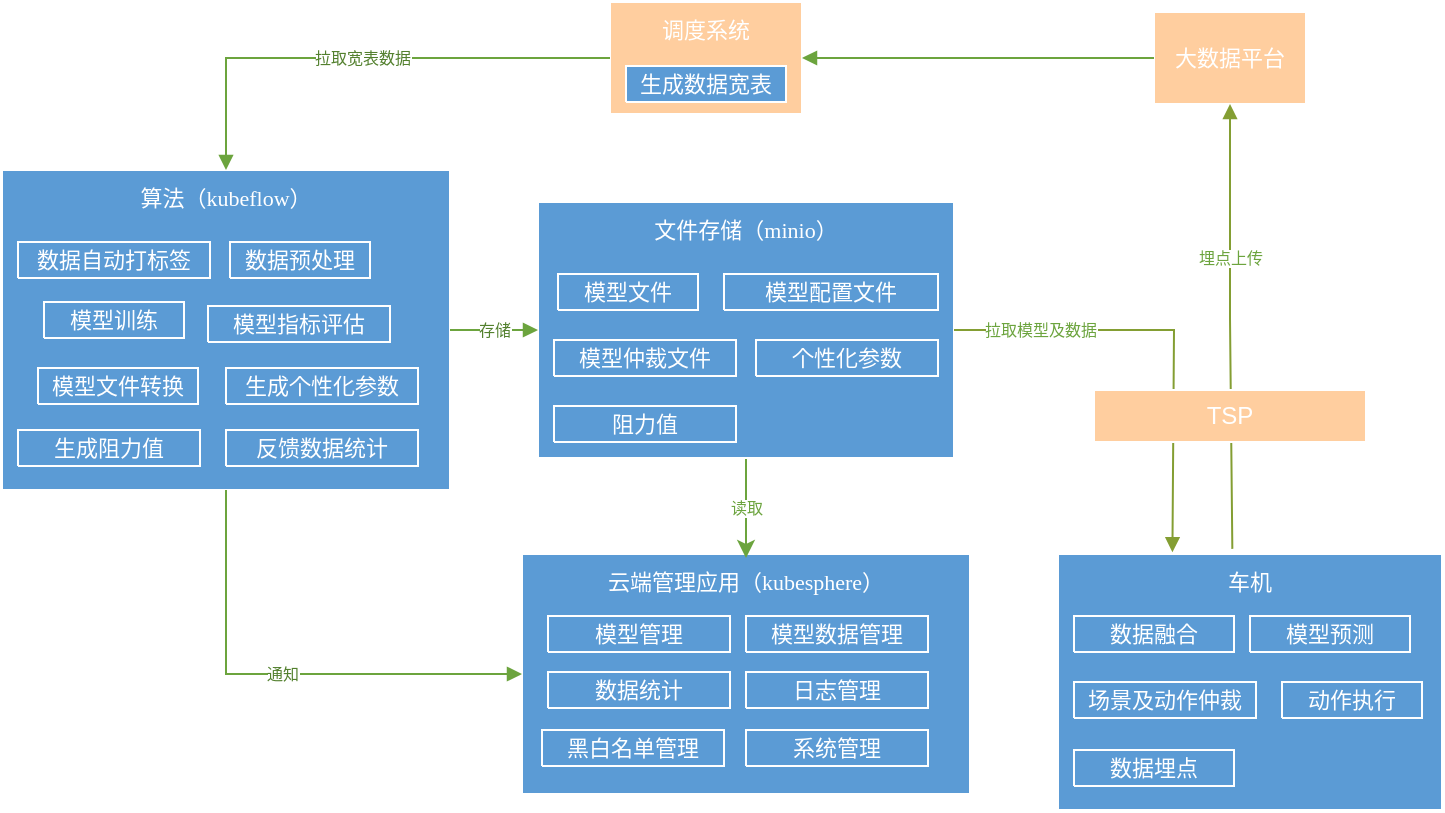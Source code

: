 <mxfile version="21.1.8" type="github" pages="3">
  <diagram name="旧平台" id="旧平台">
    <mxGraphModel dx="1368" dy="581" grid="1" gridSize="10" guides="1" tooltips="1" connect="1" arrows="1" fold="1" page="1" pageScale="1" pageWidth="827" pageHeight="1169" math="0" shadow="0">
      <root>
        <mxCell id="0" />
        <mxCell id="1" value="连接线" parent="0" />
        <mxCell id="2" value="&lt;font style=&quot;font-size:11px;font-family:SimSun;color:#ffffff;direction:ltr;letter-spacing:0px;line-height:120%;opacity:1&quot;&gt;算法（kubeflow）&lt;br/&gt;&lt;/font&gt;" style="verticalAlign=top;align=center;vsdxID=50;fillColor=#5b9bd5;gradientColor=none;shape=stencil(nZBLDoAgDERP0z3SIyjew0SURgSD+Lu9kMZoXLhwN9O+tukAlrNpJg1SzDH4QW/URgNYgZTkjA4UkwJUgGXng+6DX1zLfmoymdXo17xh5zmRJ6Q42BWCfc2oJfdAr+Yv+AP9Cb7OJ3H/2JG1HNGz/84klThPVCc=);strokeColor=#ffffff;labelBackgroundColor=none;rounded=0;html=1;whiteSpace=wrap;" parent="1" vertex="1">
          <mxGeometry x="64" y="196" width="224" height="160" as="geometry" />
        </mxCell>
        <mxCell id="3" value="&lt;font style=&quot;font-size:11px;font-family:SimSun;color:#ffffff;direction:ltr;letter-spacing:0px;line-height:120%;opacity:1&quot;&gt;云端管理应用（kubesphere）&lt;br/&gt;&lt;/font&gt;" style="verticalAlign=top;align=center;vsdxID=1;fillColor=#5b9bd5;gradientColor=none;shape=stencil(nZBLDoAgDERP0z3SIyjew0SURgSD+Lu9kMZoXLhwN9O+tukAlrNpJg1SzDH4QW/URgNYgZTkjA4UkwJUgGXng+6DX1zLfmoymdXo17xh5zmRJ6Q42BWCfc2oJfdAr+Yv+AP9Cb7OJ3H/2JG1HNGz/84klThPVCc=);strokeColor=#ffffff;labelBackgroundColor=none;rounded=0;html=1;whiteSpace=wrap;" parent="1" vertex="1">
          <mxGeometry x="324" y="388" width="224" height="120" as="geometry" />
        </mxCell>
        <mxCell id="4" value="&lt;font style=&quot;font-size:11px;font-family:SimSun;color:#ffffff;direction:ltr;letter-spacing:0px;line-height:120%;opacity:1&quot;&gt;车机&lt;br/&gt;&lt;/font&gt;" style="verticalAlign=top;align=center;vsdxID=4;fillColor=#5b9bd5;gradientColor=none;shape=stencil(nZBLDoAgDERP0z3SIyjew0SURgSD+Lu9kMZoXLhwN9O+tukAlrNpJg1SzDH4QW/URgNYgZTkjA4UkwJUgGXng+6DX1zLfmoymdXo17xh5zmRJ6Q42BWCfc2oJfdAr+Yv+AP9Cb7OJ3H/2JG1HNGz/84klThPVCc=);strokeColor=#ffffff;labelBackgroundColor=none;rounded=0;html=1;whiteSpace=wrap;" parent="1" vertex="1">
          <mxGeometry x="592" y="388" width="192" height="128" as="geometry" />
        </mxCell>
        <mxCell id="fI2d8DyB40QvaeQUfQFj-39" value="读取" style="edgeStyle=none;rounded=0;orthogonalLoop=1;jettySize=auto;html=1;fontSize=8;fontColor=#6CA43E;strokeColor=#6CA43E;" parent="1" source="5" edge="1">
          <mxGeometry relative="1" as="geometry">
            <mxPoint x="436" y="390" as="targetPoint" />
          </mxGeometry>
        </mxCell>
        <mxCell id="5" value="&lt;font style=&quot;font-size:11px;font-family:SimSun;color:#ffffff;direction:ltr;letter-spacing:0px;line-height:120%;opacity:1&quot;&gt;文件存储（minio）&lt;br/&gt;&lt;/font&gt;" style="verticalAlign=top;align=center;vsdxID=5;fillColor=#5b9bd5;gradientColor=none;shape=stencil(nZBLDoAgDERP0z3SIyjew0SURgSD+Lu9kMZoXLhwN9O+tukAlrNpJg1SzDH4QW/URgNYgZTkjA4UkwJUgGXng+6DX1zLfmoymdXo17xh5zmRJ6Q42BWCfc2oJfdAr+Yv+AP9Cb7OJ3H/2JG1HNGz/84klThPVCc=);strokeColor=#ffffff;labelBackgroundColor=none;rounded=0;html=1;whiteSpace=wrap;" parent="1" vertex="1">
          <mxGeometry x="332" y="212" width="208" height="128" as="geometry" />
        </mxCell>
        <mxCell id="6" value="&lt;font style=&quot;font-size:11px;font-family:SimSun;color:#ffffff;direction:ltr;letter-spacing:0px;line-height:120%;opacity:1&quot;&gt;调度系统&lt;br/&gt;&lt;/font&gt;" style="verticalAlign=top;align=center;vsdxID=6;fillColor=#FFCE9F;gradientColor=none;shape=stencil(nZBLDoAgDERP0z3SIyjew0SURgSD+Lu9kMZoXLhwN9O+tukAlrNpJg1SzDH4QW/URgNYgZTkjA4UkwJUgGXng+6DX1zLfmoymdXo17xh5zmRJ6Q42BWCfc2oJfdAr+Yv+AP9Cb7OJ3H/2JG1HNGz/84klThPVCc=);strokeColor=#ffffff;labelBackgroundColor=none;rounded=0;html=1;whiteSpace=wrap;" parent="1" vertex="1">
          <mxGeometry x="368" y="112" width="96" height="56" as="geometry" />
        </mxCell>
        <mxCell id="7" value="&lt;font style=&quot;font-size:11px;font-family:SimSun;color:#ffffff;direction:ltr;letter-spacing:0px;line-height:120%;opacity:1&quot;&gt;数据自动打标签&lt;br/&gt;&lt;/font&gt;" style="verticalAlign=middle;align=center;vsdxID=7;fillColor=#5b9bd5;gradientColor=none;shape=stencil(nZBLDoAgDERP0z3SIyjew0SURgSD+Lu9kMZoXLhwN9O+tukAlrNpJg1SzDH4QW/URgNYgZTkjA4UkwJUgGXng+6DX1zLfmoymdXo17xh5zmRJ6Q42BWCfc2oJfdAr+Yv+AP9Cb7OJ3H/2JG1HNGz/84klThPVCc=);strokeColor=#ffffff;labelBackgroundColor=none;rounded=0;html=1;whiteSpace=wrap;" parent="1" vertex="1">
          <mxGeometry x="72" y="232" width="96" height="18" as="geometry" />
        </mxCell>
        <mxCell id="8" value="&lt;font style=&quot;font-size:11px;font-family:SimSun;color:#ffffff;direction:ltr;letter-spacing:0px;line-height:120%;opacity:1&quot;&gt;模型训练&lt;br/&gt;&lt;/font&gt;" style="verticalAlign=middle;align=center;vsdxID=8;fillColor=#5b9bd5;gradientColor=none;shape=stencil(nZBLDoAgDERP0z3SIyjew0SURgSD+Lu9kMZoXLhwN9O+tukAlrNpJg1SzDH4QW/URgNYgZTkjA4UkwJUgGXng+6DX1zLfmoymdXo17xh5zmRJ6Q42BWCfc2oJfdAr+Yv+AP9Cb7OJ3H/2JG1HNGz/84klThPVCc=);strokeColor=#ffffff;labelBackgroundColor=none;rounded=0;html=1;whiteSpace=wrap;" parent="1" vertex="1">
          <mxGeometry x="85" y="262" width="70" height="18" as="geometry" />
        </mxCell>
        <mxCell id="9" value="&lt;font style=&quot;font-size:11px;font-family:SimSun;color:#ffffff;direction:ltr;letter-spacing:0px;line-height:120%;opacity:1&quot;&gt;生成&lt;/font&gt;&lt;font style=&quot;font-size:11px;font-family:Themed;color:#ffffff;direction:ltr;letter-spacing:0px;line-height:120%;opacity:1&quot;&gt;数据宽表&lt;br/&gt;&lt;/font&gt;" style="verticalAlign=middle;align=center;vsdxID=10;fillColor=#5b9bd5;gradientColor=none;shape=stencil(nZBLDoAgDERP0z3SIyjew0SURgSD+Lu9kMZoXLhwN9O+tukAlrNpJg1SzDH4QW/URgNYgZTkjA4UkwJUgGXng+6DX1zLfmoymdXo17xh5zmRJ6Q42BWCfc2oJfdAr+Yv+AP9Cb7OJ3H/2JG1HNGz/84klThPVCc=);strokeColor=#ffffff;labelBackgroundColor=none;rounded=0;html=1;whiteSpace=wrap;" parent="1" vertex="1">
          <mxGeometry x="376" y="144" width="80" height="18" as="geometry" />
        </mxCell>
        <mxCell id="10" value="&lt;font style=&quot;font-size:11px;font-family:SimSun;color:#ffffff;direction:ltr;letter-spacing:0px;line-height:120%;opacity:1&quot;&gt;模型指标评估&lt;br/&gt;&lt;/font&gt;" style="verticalAlign=middle;align=center;vsdxID=13;fillColor=#5b9bd5;gradientColor=none;shape=stencil(nZBLDoAgDERP0z3SIyjew0SURgSD+Lu9kMZoXLhwN9O+tukAlrNpJg1SzDH4QW/URgNYgZTkjA4UkwJUgGXng+6DX1zLfmoymdXo17xh5zmRJ6Q42BWCfc2oJfdAr+Yv+AP9Cb7OJ3H/2JG1HNGz/84klThPVCc=);strokeColor=#ffffff;labelBackgroundColor=none;rounded=0;html=1;whiteSpace=wrap;" parent="1" vertex="1">
          <mxGeometry x="167" y="264" width="91" height="18" as="geometry" />
        </mxCell>
        <mxCell id="11" value="&lt;font style=&quot;font-size:11px;font-family:SimSun;color:#ffffff;direction:ltr;letter-spacing:0px;line-height:120%;opacity:1&quot;&gt;模型文件转换&lt;br/&gt;&lt;/font&gt;" style="verticalAlign=middle;align=center;vsdxID=14;fillColor=#5b9bd5;gradientColor=none;shape=stencil(nZBLDoAgDERP0z3SIyjew0SURgSD+Lu9kMZoXLhwN9O+tukAlrNpJg1SzDH4QW/URgNYgZTkjA4UkwJUgGXng+6DX1zLfmoymdXo17xh5zmRJ6Q42BWCfc2oJfdAr+Yv+AP9Cb7OJ3H/2JG1HNGz/84klThPVCc=);strokeColor=#ffffff;labelBackgroundColor=none;rounded=0;html=1;whiteSpace=wrap;" parent="1" vertex="1">
          <mxGeometry x="82" y="295" width="80" height="18" as="geometry" />
        </mxCell>
        <mxCell id="12" value="&lt;font style=&quot;font-size:11px;font-family:SimSun;color:#ffffff;direction:ltr;letter-spacing:0px;line-height:120%;opacity:1&quot;&gt;数据预处理&lt;br/&gt;&lt;/font&gt;" style="verticalAlign=middle;align=center;vsdxID=15;fillColor=#5b9bd5;gradientColor=none;shape=stencil(nZBLDoAgDERP0z3SIyjew0SURgSD+Lu9kMZoXLhwN9O+tukAlrNpJg1SzDH4QW/URgNYgZTkjA4UkwJUgGXng+6DX1zLfmoymdXo17xh5zmRJ6Q42BWCfc2oJfdAr+Yv+AP9Cb7OJ3H/2JG1HNGz/84klThPVCc=);strokeColor=#ffffff;labelBackgroundColor=none;rounded=0;html=1;whiteSpace=wrap;" parent="1" vertex="1">
          <mxGeometry x="178" y="232" width="70" height="18" as="geometry" />
        </mxCell>
        <mxCell id="13" value="&lt;font style=&quot;font-size:11px;font-family:SimSun;color:#ffffff;direction:ltr;letter-spacing:0px;line-height:120%;opacity:1&quot;&gt;模型文件&lt;br/&gt;&lt;/font&gt;" style="verticalAlign=middle;align=center;vsdxID=16;fillColor=#5b9bd5;gradientColor=none;shape=stencil(nZBLDoAgDERP0z3SIyjew0SURgSD+Lu9kMZoXLhwN9O+tukAlrNpJg1SzDH4QW/URgNYgZTkjA4UkwJUgGXng+6DX1zLfmoymdXo17xh5zmRJ6Q42BWCfc2oJfdAr+Yv+AP9Cb7OJ3H/2JG1HNGz/84klThPVCc=);strokeColor=#ffffff;labelBackgroundColor=none;rounded=0;html=1;whiteSpace=wrap;" parent="1" vertex="1">
          <mxGeometry x="342" y="248" width="70" height="18" as="geometry" />
        </mxCell>
        <mxCell id="14" value="&lt;font style=&quot;font-size: 11px ; font-family: &amp;#34;simsun&amp;#34; ; color: #ffffff ; direction: ltr ; letter-spacing: 0px ; line-height: 120% ; opacity: 1&quot;&gt;模型配置文件&lt;br&gt;&lt;/font&gt;" style="verticalAlign=middle;align=center;vsdxID=17;fillColor=#5b9bd5;gradientColor=none;shape=stencil(nZBLDoAgDERP0z3SIyjew0SURgSD+Lu9kMZoXLhwN9O+tukAlrNpJg1SzDH4QW/URgNYgZTkjA4UkwJUgGXng+6DX1zLfmoymdXo17xh5zmRJ6Q42BWCfc2oJfdAr+Yv+AP9Cb7OJ3H/2JG1HNGz/84klThPVCc=);strokeColor=#ffffff;labelBackgroundColor=none;rounded=0;html=1;whiteSpace=wrap;" parent="1" vertex="1">
          <mxGeometry x="425" y="248" width="107" height="18" as="geometry" />
        </mxCell>
        <mxCell id="15" value="&lt;font style=&quot;font-size:11px;font-family:SimSun;color:#ffffff;direction:ltr;letter-spacing:0px;line-height:120%;opacity:1&quot;&gt;模型仲裁文件&lt;br/&gt;&lt;/font&gt;" style="verticalAlign=middle;align=center;vsdxID=19;fillColor=#5b9bd5;gradientColor=none;shape=stencil(nZBLDoAgDERP0z3SIyjew0SURgSD+Lu9kMZoXLhwN9O+tukAlrNpJg1SzDH4QW/URgNYgZTkjA4UkwJUgGXng+6DX1zLfmoymdXo17xh5zmRJ6Q42BWCfc2oJfdAr+Yv+AP9Cb7OJ3H/2JG1HNGz/84klThPVCc=);strokeColor=#ffffff;labelBackgroundColor=none;rounded=0;html=1;whiteSpace=wrap;" parent="1" vertex="1">
          <mxGeometry x="340" y="281" width="91" height="18" as="geometry" />
        </mxCell>
        <mxCell id="16" value="&lt;font style=&quot;font-size:11px;font-family:SimSun;color:#ffffff;direction:ltr;letter-spacing:0px;line-height:120%;opacity:1&quot;&gt;生成个性化参数&lt;br/&gt;&lt;/font&gt;" style="verticalAlign=middle;align=center;vsdxID=20;fillColor=#5b9bd5;gradientColor=none;shape=stencil(nZBLDoAgDERP0z3SIyjew0SURgSD+Lu9kMZoXLhwN9O+tukAlrNpJg1SzDH4QW/URgNYgZTkjA4UkwJUgGXng+6DX1zLfmoymdXo17xh5zmRJ6Q42BWCfc2oJfdAr+Yv+AP9Cb7OJ3H/2JG1HNGz/84klThPVCc=);strokeColor=#ffffff;labelBackgroundColor=none;rounded=0;html=1;whiteSpace=wrap;" parent="1" vertex="1">
          <mxGeometry x="176" y="295" width="96" height="18" as="geometry" />
        </mxCell>
        <mxCell id="17" value="&lt;font style=&quot;font-size:11px;font-family:SimSun;color:#ffffff;direction:ltr;letter-spacing:0px;line-height:120%;opacity:1&quot;&gt;生成阻力值&lt;br/&gt;&lt;/font&gt;" style="verticalAlign=middle;align=center;vsdxID=21;fillColor=#5b9bd5;gradientColor=none;shape=stencil(nZBLDoAgDERP0z3SIyjew0SURgSD+Lu9kMZoXLhwN9O+tukAlrNpJg1SzDH4QW/URgNYgZTkjA4UkwJUgGXng+6DX1zLfmoymdXo17xh5zmRJ6Q42BWCfc2oJfdAr+Yv+AP9Cb7OJ3H/2JG1HNGz/84klThPVCc=);strokeColor=#ffffff;labelBackgroundColor=none;rounded=0;html=1;whiteSpace=wrap;" parent="1" vertex="1">
          <mxGeometry x="72" y="326" width="91" height="18" as="geometry" />
        </mxCell>
        <mxCell id="18" value="&lt;font style=&quot;font-size:11px;font-family:SimSun;color:#ffffff;direction:ltr;letter-spacing:0px;line-height:120%;opacity:1&quot;&gt;个性化参数&lt;br/&gt;&lt;/font&gt;" style="verticalAlign=middle;align=center;vsdxID=22;fillColor=#5b9bd5;gradientColor=none;shape=stencil(nZBLDoAgDERP0z3SIyjew0SURgSD+Lu9kMZoXLhwN9O+tukAlrNpJg1SzDH4QW/URgNYgZTkjA4UkwJUgGXng+6DX1zLfmoymdXo17xh5zmRJ6Q42BWCfc2oJfdAr+Yv+AP9Cb7OJ3H/2JG1HNGz/84klThPVCc=);strokeColor=#ffffff;labelBackgroundColor=none;rounded=0;html=1;whiteSpace=wrap;" parent="1" vertex="1">
          <mxGeometry x="441" y="281" width="91" height="18" as="geometry" />
        </mxCell>
        <mxCell id="19" value="&lt;font style=&quot;font-size:11px;font-family:SimSun;color:#ffffff;direction:ltr;letter-spacing:0px;line-height:120%;opacity:1&quot;&gt;阻力值&lt;br/&gt;&lt;/font&gt;" style="verticalAlign=middle;align=center;vsdxID=23;fillColor=#5b9bd5;gradientColor=none;shape=stencil(nZBLDoAgDERP0z3SIyjew0SURgSD+Lu9kMZoXLhwN9O+tukAlrNpJg1SzDH4QW/URgNYgZTkjA4UkwJUgGXng+6DX1zLfmoymdXo17xh5zmRJ6Q42BWCfc2oJfdAr+Yv+AP9Cb7OJ3H/2JG1HNGz/84klThPVCc=);strokeColor=#ffffff;labelBackgroundColor=none;rounded=0;html=1;whiteSpace=wrap;" parent="1" vertex="1">
          <mxGeometry x="340" y="314" width="91" height="18" as="geometry" />
        </mxCell>
        <mxCell id="20" value="&lt;font style=&quot;font-size:11px;font-family:SimSun;color:#ffffff;direction:ltr;letter-spacing:0px;line-height:120%;opacity:1&quot;&gt;模型管理&lt;br/&gt;&lt;/font&gt;" style="verticalAlign=middle;align=center;vsdxID=34;fillColor=#5b9bd5;gradientColor=none;shape=stencil(nZBLDoAgDERP0z3SIyjew0SURgSD+Lu9kMZoXLhwN9O+tukAlrNpJg1SzDH4QW/URgNYgZTkjA4UkwJUgGXng+6DX1zLfmoymdXo17xh5zmRJ6Q42BWCfc2oJfdAr+Yv+AP9Cb7OJ3H/2JG1HNGz/84klThPVCc=);strokeColor=#ffffff;labelBackgroundColor=none;rounded=0;html=1;whiteSpace=wrap;" parent="1" vertex="1">
          <mxGeometry x="337" y="419" width="91" height="18" as="geometry" />
        </mxCell>
        <mxCell id="21" value="&lt;font style=&quot;font-size:11px;font-family:SimSun;color:#ffffff;direction:ltr;letter-spacing:0px;line-height:120%;opacity:1&quot;&gt;模型数据管理&lt;br/&gt;&lt;/font&gt;" style="verticalAlign=middle;align=center;vsdxID=35;fillColor=#5b9bd5;gradientColor=none;shape=stencil(nZBLDoAgDERP0z3SIyjew0SURgSD+Lu9kMZoXLhwN9O+tukAlrNpJg1SzDH4QW/URgNYgZTkjA4UkwJUgGXng+6DX1zLfmoymdXo17xh5zmRJ6Q42BWCfc2oJfdAr+Yv+AP9Cb7OJ3H/2JG1HNGz/84klThPVCc=);strokeColor=#ffffff;labelBackgroundColor=none;rounded=0;html=1;whiteSpace=wrap;" parent="1" vertex="1">
          <mxGeometry x="436" y="419" width="91" height="18" as="geometry" />
        </mxCell>
        <mxCell id="22" value="&lt;font style=&quot;font-size:11px;font-family:SimSun;color:#ffffff;direction:ltr;letter-spacing:0px;line-height:120%;opacity:1&quot;&gt;数据统计&lt;br/&gt;&lt;/font&gt;" style="verticalAlign=middle;align=center;vsdxID=36;fillColor=#5b9bd5;gradientColor=none;shape=stencil(nZBLDoAgDERP0z3SIyjew0SURgSD+Lu9kMZoXLhwN9O+tukAlrNpJg1SzDH4QW/URgNYgZTkjA4UkwJUgGXng+6DX1zLfmoymdXo17xh5zmRJ6Q42BWCfc2oJfdAr+Yv+AP9Cb7OJ3H/2JG1HNGz/84klThPVCc=);strokeColor=#ffffff;labelBackgroundColor=none;rounded=0;html=1;whiteSpace=wrap;" parent="1" vertex="1">
          <mxGeometry x="337" y="447" width="91" height="18" as="geometry" />
        </mxCell>
        <mxCell id="23" value="&lt;font style=&quot;font-size:11px;font-family:SimSun;color:#ffffff;direction:ltr;letter-spacing:0px;line-height:120%;opacity:1&quot;&gt;反馈数据统计&lt;br/&gt;&lt;/font&gt;" style="verticalAlign=middle;align=center;vsdxID=37;fillColor=#5b9bd5;gradientColor=none;shape=stencil(nZBLDoAgDERP0z3SIyjew0SURgSD+Lu9kMZoXLhwN9O+tukAlrNpJg1SzDH4QW/URgNYgZTkjA4UkwJUgGXng+6DX1zLfmoymdXo17xh5zmRJ6Q42BWCfc2oJfdAr+Yv+AP9Cb7OJ3H/2JG1HNGz/84klThPVCc=);strokeColor=#ffffff;labelBackgroundColor=none;rounded=0;html=1;whiteSpace=wrap;" parent="1" vertex="1">
          <mxGeometry x="176" y="326" width="96" height="18" as="geometry" />
        </mxCell>
        <mxCell id="24" value="&lt;font style=&quot;font-size:11px;font-family:SimSun;color:#ffffff;direction:ltr;letter-spacing:0px;line-height:120%;opacity:1&quot;&gt;日志管理&lt;br/&gt;&lt;/font&gt;" style="verticalAlign=middle;align=center;vsdxID=38;fillColor=#5b9bd5;gradientColor=none;shape=stencil(nZBLDoAgDERP0z3SIyjew0SURgSD+Lu9kMZoXLhwN9O+tukAlrNpJg1SzDH4QW/URgNYgZTkjA4UkwJUgGXng+6DX1zLfmoymdXo17xh5zmRJ6Q42BWCfc2oJfdAr+Yv+AP9Cb7OJ3H/2JG1HNGz/84klThPVCc=);strokeColor=#ffffff;labelBackgroundColor=none;rounded=0;html=1;whiteSpace=wrap;" parent="1" vertex="1">
          <mxGeometry x="436" y="447" width="91" height="18" as="geometry" />
        </mxCell>
        <mxCell id="25" value="&lt;font style=&quot;font-size:11px;font-family:SimSun;color:#ffffff;direction:ltr;letter-spacing:0px;line-height:120%;opacity:1&quot;&gt;黑白名单管理&lt;br/&gt;&lt;/font&gt;" style="verticalAlign=middle;align=center;vsdxID=39;fillColor=#5b9bd5;gradientColor=none;shape=stencil(nZBLDoAgDERP0z3SIyjew0SURgSD+Lu9kMZoXLhwN9O+tukAlrNpJg1SzDH4QW/URgNYgZTkjA4UkwJUgGXng+6DX1zLfmoymdXo17xh5zmRJ6Q42BWCfc2oJfdAr+Yv+AP9Cb7OJ3H/2JG1HNGz/84klThPVCc=);strokeColor=#ffffff;labelBackgroundColor=none;rounded=0;html=1;whiteSpace=wrap;" parent="1" vertex="1">
          <mxGeometry x="334" y="476" width="91" height="18" as="geometry" />
        </mxCell>
        <mxCell id="26" value="&lt;font style=&quot;font-size:11px;font-family:SimSun;color:#ffffff;direction:ltr;letter-spacing:0px;line-height:120%;opacity:1&quot;&gt;系统管理&lt;br/&gt;&lt;/font&gt;" style="verticalAlign=middle;align=center;vsdxID=40;fillColor=#5b9bd5;gradientColor=none;shape=stencil(nZBLDoAgDERP0z3SIyjew0SURgSD+Lu9kMZoXLhwN9O+tukAlrNpJg1SzDH4QW/URgNYgZTkjA4UkwJUgGXng+6DX1zLfmoymdXo17xh5zmRJ6Q42BWCfc2oJfdAr+Yv+AP9Cb7OJ3H/2JG1HNGz/84klThPVCc=);strokeColor=#ffffff;labelBackgroundColor=none;rounded=0;html=1;whiteSpace=wrap;" parent="1" vertex="1">
          <mxGeometry x="436" y="476" width="91" height="18" as="geometry" />
        </mxCell>
        <mxCell id="27" value="&lt;font style=&quot;font-size:11px;font-family:SimSun;color:#ffffff;direction:ltr;letter-spacing:0px;line-height:120%;opacity:1&quot;&gt;数据融合&lt;br/&gt;&lt;/font&gt;" style="verticalAlign=middle;align=center;vsdxID=45;fillColor=#5b9bd5;gradientColor=none;shape=stencil(nZBLDoAgDERP0z3SIyjew0SURgSD+Lu9kMZoXLhwN9O+tukAlrNpJg1SzDH4QW/URgNYgZTkjA4UkwJUgGXng+6DX1zLfmoymdXo17xh5zmRJ6Q42BWCfc2oJfdAr+Yv+AP9Cb7OJ3H/2JG1HNGz/84klThPVCc=);strokeColor=#ffffff;labelBackgroundColor=none;rounded=0;html=1;whiteSpace=wrap;" parent="1" vertex="1">
          <mxGeometry x="600" y="419" width="80" height="18" as="geometry" />
        </mxCell>
        <mxCell id="28" value="&lt;font style=&quot;font-size:11px;font-family:SimSun;color:#ffffff;direction:ltr;letter-spacing:0px;line-height:120%;opacity:1&quot;&gt;模型预测&lt;br/&gt;&lt;/font&gt;" style="verticalAlign=middle;align=center;vsdxID=46;fillColor=#5b9bd5;gradientColor=none;shape=stencil(nZBLDoAgDERP0z3SIyjew0SURgSD+Lu9kMZoXLhwN9O+tukAlrNpJg1SzDH4QW/URgNYgZTkjA4UkwJUgGXng+6DX1zLfmoymdXo17xh5zmRJ6Q42BWCfc2oJfdAr+Yv+AP9Cb7OJ3H/2JG1HNGz/84klThPVCc=);strokeColor=#ffffff;labelBackgroundColor=none;rounded=0;html=1;whiteSpace=wrap;" parent="1" vertex="1">
          <mxGeometry x="688" y="419" width="80" height="18" as="geometry" />
        </mxCell>
        <mxCell id="29" value="&lt;font style=&quot;font-size:11px;font-family:SimSun;color:#ffffff;direction:ltr;letter-spacing:0px;line-height:120%;opacity:1&quot;&gt;数据埋点&lt;br/&gt;&lt;/font&gt;" style="verticalAlign=middle;align=center;vsdxID=47;fillColor=#5b9bd5;gradientColor=none;shape=stencil(nZBLDoAgDERP0z3SIyjew0SURgSD+Lu9kMZoXLhwN9O+tukAlrNpJg1SzDH4QW/URgNYgZTkjA4UkwJUgGXng+6DX1zLfmoymdXo17xh5zmRJ6Q42BWCfc2oJfdAr+Yv+AP9Cb7OJ3H/2JG1HNGz/84klThPVCc=);strokeColor=#ffffff;labelBackgroundColor=none;rounded=0;html=1;whiteSpace=wrap;" parent="1" vertex="1">
          <mxGeometry x="600" y="486" width="80" height="18" as="geometry" />
        </mxCell>
        <mxCell id="30" value="&lt;font style=&quot;font-size:11px;font-family:SimSun;color:#ffffff;direction:ltr;letter-spacing:0px;line-height:120%;opacity:1&quot;&gt;动作执行&lt;br/&gt;&lt;/font&gt;" style="verticalAlign=middle;align=center;vsdxID=48;fillColor=#5b9bd5;gradientColor=none;shape=stencil(nZBLDoAgDERP0z3SIyjew0SURgSD+Lu9kMZoXLhwN9O+tukAlrNpJg1SzDH4QW/URgNYgZTkjA4UkwJUgGXng+6DX1zLfmoymdXo17xh5zmRJ6Q42BWCfc2oJfdAr+Yv+AP9Cb7OJ3H/2JG1HNGz/84klThPVCc=);strokeColor=#ffffff;labelBackgroundColor=none;rounded=0;html=1;whiteSpace=wrap;" parent="1" vertex="1">
          <mxGeometry x="704" y="452" width="70" height="18" as="geometry" />
        </mxCell>
        <mxCell id="31" value="&lt;font style=&quot;font-size:11px;font-family:SimSun;color:#ffffff;direction:ltr;letter-spacing:0px;line-height:120%;opacity:1&quot;&gt;场景及动作仲裁&lt;br/&gt;&lt;/font&gt;" style="verticalAlign=middle;align=center;vsdxID=49;fillColor=#5b9bd5;gradientColor=none;shape=stencil(nZBLDoAgDERP0z3SIyjew0SURgSD+Lu9kMZoXLhwN9O+tukAlrNpJg1SzDH4QW/URgNYgZTkjA4UkwJUgGXng+6DX1zLfmoymdXo17xh5zmRJ6Q42BWCfc2oJfdAr+Yv+AP9Cb7OJ3H/2JG1HNGz/84klThPVCc=);strokeColor=#ffffff;labelBackgroundColor=none;rounded=0;html=1;whiteSpace=wrap;" parent="1" vertex="1">
          <mxGeometry x="600" y="452" width="91" height="18" as="geometry" />
        </mxCell>
        <mxCell id="32" value="&lt;font style=&quot;font-size:11px;font-family:SimSun;color:#ffffff;direction:ltr;letter-spacing:0px;line-height:120%;opacity:1&quot;&gt;大数据平台&lt;br/&gt;&lt;/font&gt;" style="verticalAlign=middle;align=center;vsdxID=51;fillColor=#FFCE9F;gradientColor=none;shape=stencil(nZBLDoAgDERP0z3SIyjew0SURgSD+Lu9kMZoXLhwN9O+tukAlrNpJg1SzDH4QW/URgNYgZTkjA4UkwJUgGXng+6DX1zLfmoymdXo17xh5zmRJ6Q42BWCfc2oJfdAr+Yv+AP9Cb7OJ3H/2JG1HNGz/84klThPVCc=);strokeColor=#ffffff;labelBackgroundColor=none;rounded=0;html=1;whiteSpace=wrap;" parent="1" vertex="1">
          <mxGeometry x="640" y="117" width="76" height="46" as="geometry" />
        </mxCell>
        <mxCell id="33" style="vsdxID=56;edgeStyle=none;startArrow=none;endArrow=block;startSize=5;endSize=5;strokeColor=#6ca43e;spacingTop=0;spacingBottom=0;spacingLeft=0;spacingRight=0;verticalAlign=middle;html=1;labelBackgroundColor=#ffffff;rounded=0;exitX=0;exitY=0.5;exitDx=0;exitDy=0;exitPerimeter=0;entryX=1;entryY=0.5;entryDx=0;entryDy=0;entryPerimeter=0;" parent="1" source="32" target="6" edge="1">
          <mxGeometry relative="1" as="geometry">
            <mxPoint as="offset" />
            <Array as="points" />
          </mxGeometry>
        </mxCell>
        <mxCell id="34" style="vsdxID=55;edgeStyle=none;startArrow=none;endArrow=block;startSize=5;endSize=5;strokeColor=#849e33;spacingTop=0;spacingBottom=0;spacingLeft=0;spacingRight=0;verticalAlign=middle;html=1;labelBackgroundColor=#FFFFFF;rounded=0;exitX=1;exitY=0.5;exitDx=0;exitDy=0;exitPerimeter=0;entryX=0.298;entryY=-0.007;entryDx=0;entryDy=0;entryPerimeter=0;" parent="1" source="5" target="4" edge="1">
          <mxGeometry relative="1" as="geometry">
            <mxPoint as="offset" />
            <Array as="points">
              <mxPoint x="650" y="276" />
            </Array>
          </mxGeometry>
        </mxCell>
        <mxCell id="0WRfTQtK_RN6OEeFgjHD-39" value="拉取模型及数据" style="edgeLabel;html=1;align=center;verticalAlign=middle;resizable=0;points=[];fontSize=8;fontColor=#6CA43E;" parent="34" vertex="1" connectable="0">
          <mxGeometry x="-0.616" y="1" relative="1" as="geometry">
            <mxPoint y="1" as="offset" />
          </mxGeometry>
        </mxCell>
        <mxCell id="35" value="埋点上传" style="vsdxID=11;edgeStyle=none;startArrow=none;endArrow=block;startSize=5;endSize=5;strokeColor=#849e33;spacingTop=0;spacingBottom=0;spacingLeft=0;spacingRight=0;verticalAlign=middle;html=1;labelBackgroundColor=#ffffff;rounded=0;align=center;exitX=0.454;exitY=-0.02;exitDx=0;exitDy=0;exitPerimeter=0;entryX=0.5;entryY=1;entryDx=0;entryDy=0;entryPerimeter=0;fontSize=8;fontColor=#6CA43E;" parent="1" source="4" target="32" edge="1">
          <mxGeometry x="0.308" relative="1" as="geometry">
            <mxPoint as="offset" />
            <Array as="points">
              <mxPoint x="678" y="270" />
            </Array>
          </mxGeometry>
        </mxCell>
        <mxCell id="36" value="&lt;font style=&quot;font-size: 8px; font-family: Calibri; color: rgb(83, 128, 46); direction: ltr; letter-spacing: 0px; line-height: 120%; opacity: 1;&quot;&gt;存储&lt;br style=&quot;font-size: 8px;&quot;&gt;&lt;/font&gt;" style="vsdxID=28;edgeStyle=none;startArrow=none;endArrow=block;startSize=5;endSize=5;strokeColor=#6ca43e;spacingTop=0;spacingBottom=0;spacingLeft=0;spacingRight=0;verticalAlign=middle;html=1;labelBackgroundColor=#FFFFFF;rounded=0;align=center;exitX=1;exitY=0.5;exitDx=0;exitDy=0;exitPerimeter=0;entryX=0;entryY=0.5;entryDx=0;entryDy=0;entryPerimeter=0;fontSize=8;" parent="1" source="2" target="5" edge="1">
          <mxGeometry relative="1" as="geometry">
            <mxPoint as="offset" />
            <Array as="points" />
          </mxGeometry>
        </mxCell>
        <mxCell id="37" value="&lt;font style=&quot;font-size: 8px; font-family: SimSun; color: rgb(83, 128, 46); direction: ltr; letter-spacing: 0px; line-height: 120%; opacity: 1;&quot;&gt;通知&lt;br style=&quot;font-size: 8px;&quot;&gt;&lt;/font&gt;" style="vsdxID=31;edgeStyle=none;startArrow=none;endArrow=block;startSize=5;endSize=5;strokeColor=#6ca43e;spacingTop=0;spacingBottom=0;spacingLeft=0;spacingRight=0;verticalAlign=middle;html=1;labelBackgroundColor=#ffffff;rounded=0;align=center;exitX=0.5;exitY=1;exitDx=0;exitDy=0;exitPerimeter=0;entryX=0;entryY=0.5;entryDx=0;entryDy=0;entryPerimeter=0;fontSize=8;" parent="1" source="2" target="3" edge="1">
          <mxGeometry relative="1" as="geometry">
            <mxPoint as="offset" />
            <Array as="points">
              <mxPoint x="176" y="448" />
            </Array>
          </mxGeometry>
        </mxCell>
        <mxCell id="39" value="&lt;font style=&quot;font-size: 8px; font-family: SimSun; color: rgb(83, 128, 46); direction: ltr; letter-spacing: 0px; line-height: 120%; opacity: 1;&quot;&gt;拉取宽表数据&lt;br style=&quot;font-size: 8px;&quot;&gt;&lt;/font&gt;" style="vsdxID=53;edgeStyle=none;startArrow=none;endArrow=block;startSize=5;endSize=5;strokeColor=#6ca43e;spacingTop=0;spacingBottom=0;spacingLeft=0;spacingRight=0;verticalAlign=middle;html=1;labelBackgroundColor=#ffffff;rounded=0;align=center;exitX=0;exitY=0.5;exitDx=0;exitDy=0;exitPerimeter=0;entryX=0.5;entryY=0;entryDx=0;entryDy=0;entryPerimeter=0;fontSize=8;" parent="1" source="6" target="2" edge="1">
          <mxGeometry relative="1" as="geometry">
            <mxPoint as="offset" />
            <Array as="points">
              <mxPoint x="176" y="140" />
            </Array>
          </mxGeometry>
        </mxCell>
        <mxCell id="hTXI7saE1Gndrye0qWx4-39" value="&lt;font color=&quot;#ffffff&quot;&gt;TSP&lt;/font&gt;" style="verticalAlign=middle;align=center;vsdxID=51;fillColor=#FFCE9F;gradientColor=none;shape=stencil(nZBLDoAgDERP0z3SIyjew0SURgSD+Lu9kMZoXLhwN9O+tukAlrNpJg1SzDH4QW/URgNYgZTkjA4UkwJUgGXng+6DX1zLfmoymdXo17xh5zmRJ6Q42BWCfc2oJfdAr+Yv+AP9Cb7OJ3H/2JG1HNGz/84klThPVCc=);strokeColor=#ffffff;labelBackgroundColor=none;rounded=0;html=1;whiteSpace=wrap;" parent="1" vertex="1">
          <mxGeometry x="610" y="306" width="136" height="26" as="geometry" />
        </mxCell>
      </root>
    </mxGraphModel>
  </diagram>
  <diagram name="新平台" id="新平台">
    <mxGraphModel dx="2125" dy="1833" grid="1" gridSize="10" guides="1" tooltips="1" connect="1" arrows="1" fold="1" page="1" pageScale="1" pageWidth="827" pageHeight="1169" math="0" shadow="0">
      <root>
        <mxCell id="0" />
        <mxCell id="1" value="连接线" parent="0" />
        <mxCell id="130KtOGb3v3diRqoLx_i-55" style="edgeStyle=none;rounded=0;orthogonalLoop=1;jettySize=auto;html=1;fontSize=8;strokeColor=#B20000;exitX=0.723;exitY=1.01;exitDx=0;exitDy=0;exitPerimeter=0;entryX=0.003;entryY=0.625;entryDx=0;entryDy=0;entryPerimeter=0;fillColor=#e51400;strokeWidth=3;fontFamily=Times New Roman;fontStyle=0" parent="1" source="3" target="5" edge="1">
          <mxGeometry relative="1" as="geometry">
            <mxPoint x="120" y="-200" as="targetPoint" />
            <Array as="points">
              <mxPoint x="8" y="-280" />
            </Array>
          </mxGeometry>
        </mxCell>
        <mxCell id="130KtOGb3v3diRqoLx_i-56" value="模型更新通知" style="edgeLabel;html=1;align=center;verticalAlign=middle;resizable=0;points=[];fontSize=8;fontColor=#6CA43E;fontFamily=Times New Roman;fontStyle=0" parent="130KtOGb3v3diRqoLx_i-55" vertex="1" connectable="0">
          <mxGeometry x="-0.251" y="-1" relative="1" as="geometry">
            <mxPoint as="offset" />
          </mxGeometry>
        </mxCell>
        <mxCell id="3" value="&lt;font style=&quot;font-size: 11px; direction: ltr; letter-spacing: 0px; line-height: 120%; opacity: 1;&quot;&gt;云端管理应用&lt;br&gt;&lt;/font&gt;" style="verticalAlign=top;align=center;vsdxID=1;fillColor=#cdeb8b;shape=stencil(nZBLDoAgDERP0z3SIyjew0SURgSD+Lu9kMZoXLhwN9O+tukAlrNpJg1SzDH4QW/URgNYgZTkjA4UkwJUgGXng+6DX1zLfmoymdXo17xh5zmRJ6Q42BWCfc2oJfdAr+Yv+AP9Cb7OJ3H/2JG1HNGz/84klThPVCc=);strokeColor=#36393d;labelBackgroundColor=none;rounded=0;html=1;whiteSpace=wrap;fontColor=#000000;fontFamily=Times New Roman;fontStyle=0" parent="1" vertex="1">
          <mxGeometry x="-154" y="-560" width="224" height="120" as="geometry" />
        </mxCell>
        <mxCell id="paHJNphbgzUgCTfKWvIv-55" style="edgeStyle=none;rounded=0;orthogonalLoop=1;jettySize=auto;html=1;fontSize=8;fontColor=#000000;strokeColor=#6CA43E;exitX=0.599;exitY=1.009;exitDx=0;exitDy=0;exitPerimeter=0;strokeWidth=4;fontFamily=Times New Roman;fontStyle=0;entryX=0.773;entryY=0.005;entryDx=0;entryDy=0;entryPerimeter=0;" parent="1" source="4" edge="1" target="MmdjnHfE7uYEyz5K24KN-55">
          <mxGeometry relative="1" as="geometry">
            <mxPoint x="-255" y="-570" as="sourcePoint" />
            <mxPoint x="-330" y="-430" as="targetPoint" />
            <Array as="points" />
          </mxGeometry>
        </mxCell>
        <mxCell id="53tIumtDBhUVxoSVDP5E-55" value="存储" style="edgeLabel;html=1;align=center;verticalAlign=middle;resizable=0;points=[];fontSize=8;fontColor=#6CA43E;fontFamily=Times New Roman;fontStyle=0" parent="paHJNphbgzUgCTfKWvIv-55" vertex="1" connectable="0">
          <mxGeometry x="0.203" y="2" relative="1" as="geometry">
            <mxPoint as="offset" />
          </mxGeometry>
        </mxCell>
        <mxCell id="4" value="&lt;font style=&quot;font-size: 11px; direction: ltr; letter-spacing: 0px; line-height: 120%; opacity: 1;&quot;&gt;AI平台&lt;br&gt;&lt;/font&gt;" style="verticalAlign=top;align=center;vsdxID=2;fillColor=#cdeb8b;shape=stencil(nZBLDoAgDERP0z3SIyjew0SURgSD+Lu9kMZoXLhwN9O+tukAlrNpJg1SzDH4QW/URgNYgZTkjA4UkwJUgGXng+6DX1zLfmoymdXo17xh5zmRJ6Q42BWCfc2oJfdAr+Yv+AP9Cb7OJ3H/2JG1HNGz/84klThPVCc=);strokeColor=#36393d;labelBackgroundColor=none;rounded=0;html=1;whiteSpace=wrap;fontColor=#000000;fontFamily=Times New Roman;fontStyle=0" parent="1" vertex="1">
          <mxGeometry x="-480" y="-710" width="250" height="181" as="geometry" />
        </mxCell>
        <mxCell id="5" value="&lt;font style=&quot;font-size: 11px; direction: ltr; letter-spacing: 0px; line-height: 120%; opacity: 1;&quot;&gt;车机&lt;br&gt;&lt;/font&gt;" style="verticalAlign=top;align=center;vsdxID=3;fillColor=#cdeb8b;shape=stencil(nZBLDoAgDERP0z3SIyjew0SURgSD+Lu9kMZoXLhwN9O+tukAlrNpJg1SzDH4QW/URgNYgZTkjA4UkwJUgGXng+6DX1zLfmoymdXo17xh5zmRJ6Q42BWCfc2oJfdAr+Yv+AP9Cb7OJ3H/2JG1HNGz/84klThPVCc=);strokeColor=#36393d;labelBackgroundColor=none;rounded=0;html=1;whiteSpace=wrap;fontFamily=Times New Roman;fontStyle=0" parent="1" vertex="1">
          <mxGeometry x="110" y="-360" width="202.5" height="128" as="geometry" />
        </mxCell>
        <mxCell id="9" value="&lt;font style=&quot;font-size: 11px; color: rgb(255, 255, 255); direction: ltr; letter-spacing: 0px; line-height: 120%; opacity: 1;&quot;&gt;数据集&lt;br&gt;&lt;/font&gt;" style="verticalAlign=middle;align=center;vsdxID=7;fillColor=#5b9bd5;gradientColor=none;shape=stencil(nZBLDoAgDERP0z3SIyjew0SURgSD+Lu9kMZoXLhwN9O+tukAlrNpJg1SzDH4QW/URgNYgZTkjA4UkwJUgGXng+6DX1zLfmoymdXo17xh5zmRJ6Q42BWCfc2oJfdAr+Yv+AP9Cb7OJ3H/2JG1HNGz/84klThPVCc=);strokeColor=#ffffff;labelBackgroundColor=none;rounded=0;html=1;whiteSpace=wrap;fontFamily=Times New Roman;fontStyle=0" parent="1" vertex="1">
          <mxGeometry x="-470" y="-623" width="70" height="18" as="geometry" />
        </mxCell>
        <mxCell id="11" value="&lt;font style=&quot;font-size: 11px; color: rgb(255, 255, 255); direction: ltr; letter-spacing: 0px; line-height: 120%; opacity: 1;&quot;&gt;模型&lt;br&gt;&lt;/font&gt;" style="verticalAlign=middle;align=center;vsdxID=12;fillColor=#5b9bd5;gradientColor=none;shape=stencil(nZBLDoAgDERP0z3SIyjew0SURgSD+Lu9kMZoXLhwN9O+tukAlrNpJg1SzDH4QW/URgNYgZTkjA4UkwJUgGXng+6DX1zLfmoymdXo17xh5zmRJ6Q42BWCfc2oJfdAr+Yv+AP9Cb7OJ3H/2JG1HNGz/84klThPVCc=);strokeColor=#ffffff;labelBackgroundColor=none;rounded=0;html=1;whiteSpace=wrap;fontFamily=Times New Roman;fontStyle=0" parent="1" vertex="1">
          <mxGeometry x="-385" y="-620" width="27.5" height="38" as="geometry" />
        </mxCell>
        <mxCell id="12" value="&lt;font style=&quot;font-size: 11px; color: rgb(255, 255, 255); direction: ltr; letter-spacing: 0px; line-height: 120%; opacity: 1;&quot;&gt;模型配置文件&lt;br&gt;&lt;/font&gt;" style="verticalAlign=middle;align=center;vsdxID=13;fillColor=#5b9bd5;gradientColor=none;shape=stencil(nZBLDoAgDERP0z3SIyjew0SURgSD+Lu9kMZoXLhwN9O+tukAlrNpJg1SzDH4QW/URgNYgZTkjA4UkwJUgGXng+6DX1zLfmoymdXo17xh5zmRJ6Q42BWCfc2oJfdAr+Yv+AP9Cb7OJ3H/2JG1HNGz/84klThPVCc=);strokeColor=#ffffff;labelBackgroundColor=none;rounded=0;html=1;whiteSpace=wrap;fontFamily=Times New Roman;fontStyle=0" parent="1" vertex="1">
          <mxGeometry x="-346" y="-582" width="85" height="18" as="geometry" />
        </mxCell>
        <mxCell id="13" value="&lt;font style=&quot;font-size: 11px; color: rgb(255, 255, 255); direction: ltr; letter-spacing: 0px; line-height: 120%; opacity: 1;&quot;&gt;模型文件&lt;br&gt;&lt;/font&gt;" style="verticalAlign=middle;align=center;vsdxID=14;fillColor=#5b9bd5;gradientColor=none;shape=stencil(nZBLDoAgDERP0z3SIyjew0SURgSD+Lu9kMZoXLhwN9O+tukAlrNpJg1SzDH4QW/URgNYgZTkjA4UkwJUgGXng+6DX1zLfmoymdXo17xh5zmRJ6Q42BWCfc2oJfdAr+Yv+AP9Cb7OJ3H/2JG1HNGz/84klThPVCc=);strokeColor=#ffffff;labelBackgroundColor=none;rounded=0;html=1;whiteSpace=wrap;fontFamily=Times New Roman;fontStyle=0" parent="1" vertex="1">
          <mxGeometry x="-346" y="-628.5" width="85" height="18" as="geometry" />
        </mxCell>
        <mxCell id="UX9mmLWop80njFoA0dHe-65" style="edgeStyle=none;rounded=0;orthogonalLoop=1;jettySize=auto;html=1;fontSize=8;strokeColor=#6CA43E;fillColor=#60a917;entryX=0.937;entryY=-0.012;entryDx=0;entryDy=0;entryPerimeter=0;fontFamily=Times New Roman;fontStyle=0" parent="1" target="5" edge="1">
          <mxGeometry relative="1" as="geometry">
            <mxPoint x="222" y="-360" as="targetPoint" />
            <mxPoint x="300" y="-640" as="sourcePoint" />
          </mxGeometry>
        </mxCell>
        <mxCell id="UX9mmLWop80njFoA0dHe-66" value="数据加载" style="edgeLabel;html=1;align=center;verticalAlign=middle;resizable=0;points=[];fontSize=8;fontColor=#6CA43E;fontFamily=Times New Roman;fontStyle=0" parent="UX9mmLWop80njFoA0dHe-65" vertex="1" connectable="0">
          <mxGeometry x="-0.082" y="-1" relative="1" as="geometry">
            <mxPoint as="offset" />
          </mxGeometry>
        </mxCell>
        <mxCell id="21" value="&lt;font style=&quot;font-size: 11px; color: rgb(255, 255, 255); direction: ltr; letter-spacing: 0px; line-height: 120%; opacity: 1;&quot;&gt;模型展示&lt;br&gt;&lt;/font&gt;" style="verticalAlign=middle;align=center;vsdxID=24;fillColor=#5b9bd5;gradientColor=none;shape=stencil(nZBLDoAgDERP0z3SIyjew0SURgSD+Lu9kMZoXLhwN9O+tukAlrNpJg1SzDH4QW/URgNYgZTkjA4UkwJUgGXng+6DX1zLfmoymdXo17xh5zmRJ6Q42BWCfc2oJfdAr+Yv+AP9Cb7OJ3H/2JG1HNGz/84klThPVCc=);strokeColor=#ffffff;labelBackgroundColor=none;rounded=0;html=1;whiteSpace=wrap;fontFamily=Times New Roman;fontStyle=0" parent="1" vertex="1">
          <mxGeometry x="-40" y="-529" width="91" height="18" as="geometry" />
        </mxCell>
        <mxCell id="22" value="&lt;font style=&quot;font-size: 11px; color: rgb(255, 255, 255); direction: ltr; letter-spacing: 0px; line-height: 120%; opacity: 1;&quot;&gt;streamlit展示&lt;br&gt;&lt;/font&gt;" style="verticalAlign=middle;align=center;vsdxID=25;fillColor=#5b9bd5;gradientColor=none;shape=stencil(nZBLDoAgDERP0z3SIyjew0SURgSD+Lu9kMZoXLhwN9O+tukAlrNpJg1SzDH4QW/URgNYgZTkjA4UkwJUgGXng+6DX1zLfmoymdXo17xh5zmRJ6Q42BWCfc2oJfdAr+Yv+AP9Cb7OJ3H/2JG1HNGz/84klThPVCc=);strokeColor=#ffffff;labelBackgroundColor=none;rounded=0;html=1;whiteSpace=wrap;fontFamily=Times New Roman;fontStyle=0" parent="1" vertex="1">
          <mxGeometry x="-39.5" y="-500" width="91" height="18" as="geometry" />
        </mxCell>
        <mxCell id="28" value="&lt;font style=&quot;font-size: 11px; color: rgb(255, 255, 255); direction: ltr; letter-spacing: 0px; line-height: 120%; opacity: 1;&quot;&gt;数据融合&lt;br&gt;&lt;/font&gt;" style="verticalAlign=middle;align=center;vsdxID=33;fillColor=#5b9bd5;gradientColor=none;shape=stencil(nZBLDoAgDERP0z3SIyjew0SURgSD+Lu9kMZoXLhwN9O+tukAlrNpJg1SzDH4QW/URgNYgZTkjA4UkwJUgGXng+6DX1zLfmoymdXo17xh5zmRJ6Q42BWCfc2oJfdAr+Yv+AP9Cb7OJ3H/2JG1HNGz/84klThPVCc=);strokeColor=#ffffff;labelBackgroundColor=none;rounded=0;html=1;whiteSpace=wrap;fontFamily=Times New Roman;fontStyle=0" parent="1" vertex="1">
          <mxGeometry x="132.5" y="-331" width="80" height="18" as="geometry" />
        </mxCell>
        <mxCell id="29" value="&lt;font style=&quot;font-size: 11px; color: rgb(255, 255, 255); direction: ltr; letter-spacing: 0px; line-height: 120%; opacity: 1;&quot;&gt;模型预测&lt;br&gt;&lt;/font&gt;" style="verticalAlign=middle;align=center;vsdxID=34;fillColor=#5b9bd5;gradientColor=none;shape=stencil(nZBLDoAgDERP0z3SIyjew0SURgSD+Lu9kMZoXLhwN9O+tukAlrNpJg1SzDH4QW/URgNYgZTkjA4UkwJUgGXng+6DX1zLfmoymdXo17xh5zmRJ6Q42BWCfc2oJfdAr+Yv+AP9Cb7OJ3H/2JG1HNGz/84klThPVCc=);strokeColor=#ffffff;labelBackgroundColor=none;rounded=0;html=1;whiteSpace=wrap;fontFamily=Times New Roman;fontStyle=0" parent="1" vertex="1">
          <mxGeometry x="220.5" y="-331" width="80" height="18" as="geometry" />
        </mxCell>
        <mxCell id="30" value="&lt;font style=&quot;font-size: 11px; color: rgb(255, 255, 255); direction: ltr; letter-spacing: 0px; line-height: 120%; opacity: 1;&quot;&gt;数据埋点&lt;br&gt;&lt;/font&gt;" style="verticalAlign=middle;align=center;vsdxID=35;fillColor=#5b9bd5;gradientColor=none;shape=stencil(nZBLDoAgDERP0z3SIyjew0SURgSD+Lu9kMZoXLhwN9O+tukAlrNpJg1SzDH4QW/URgNYgZTkjA4UkwJUgGXng+6DX1zLfmoymdXo17xh5zmRJ6Q42BWCfc2oJfdAr+Yv+AP9Cb7OJ3H/2JG1HNGz/84klThPVCc=);strokeColor=#ffffff;labelBackgroundColor=none;rounded=0;html=1;whiteSpace=wrap;fontFamily=Times New Roman;fontStyle=0" parent="1" vertex="1">
          <mxGeometry x="132.5" y="-264" width="80" height="18" as="geometry" />
        </mxCell>
        <mxCell id="31" value="&lt;font style=&quot;font-size: 11px; color: rgb(255, 255, 255); direction: ltr; letter-spacing: 0px; line-height: 120%; opacity: 1;&quot;&gt;动作执行&lt;br&gt;&lt;/font&gt;" style="verticalAlign=middle;align=center;vsdxID=36;fillColor=#5b9bd5;gradientColor=none;shape=stencil(nZBLDoAgDERP0z3SIyjew0SURgSD+Lu9kMZoXLhwN9O+tukAlrNpJg1SzDH4QW/URgNYgZTkjA4UkwJUgGXng+6DX1zLfmoymdXo17xh5zmRJ6Q42BWCfc2oJfdAr+Yv+AP9Cb7OJ3H/2JG1HNGz/84klThPVCc=);strokeColor=#ffffff;labelBackgroundColor=none;rounded=0;html=1;whiteSpace=wrap;fontFamily=Times New Roman;fontStyle=0" parent="1" vertex="1">
          <mxGeometry x="236.5" y="-298" width="70" height="18" as="geometry" />
        </mxCell>
        <mxCell id="UX9mmLWop80njFoA0dHe-56" style="edgeStyle=none;rounded=0;orthogonalLoop=1;jettySize=auto;html=1;fontSize=8;strokeColor=#6CA43E;fillColor=#60a917;exitX=0.398;exitY=-0.012;exitDx=0;exitDy=0;exitPerimeter=0;strokeWidth=4;fontFamily=Times New Roman;fontStyle=0" parent="1" edge="1">
          <mxGeometry relative="1" as="geometry">
            <mxPoint x="214" y="-850" as="targetPoint" />
            <mxPoint x="216.595" y="-361.536" as="sourcePoint" />
            <Array as="points">
              <mxPoint x="214" y="-840" />
            </Array>
          </mxGeometry>
        </mxCell>
        <mxCell id="UX9mmLWop80njFoA0dHe-59" value="Text" style="edgeLabel;html=1;align=center;verticalAlign=middle;resizable=0;points=[];fontSize=8;fontFamily=Times New Roman;fontStyle=0" parent="UX9mmLWop80njFoA0dHe-56" vertex="1" connectable="0">
          <mxGeometry x="0.168" y="1" relative="1" as="geometry">
            <mxPoint as="offset" />
          </mxGeometry>
        </mxCell>
        <mxCell id="UX9mmLWop80njFoA0dHe-61" value="埋点存储" style="edgeLabel;html=1;align=center;verticalAlign=middle;resizable=0;points=[];fontSize=8;fontColor=#6CA43E;fontFamily=Times New Roman;fontStyle=0" parent="UX9mmLWop80njFoA0dHe-56" vertex="1" connectable="0">
          <mxGeometry x="0.163" y="-2" relative="1" as="geometry">
            <mxPoint as="offset" />
          </mxGeometry>
        </mxCell>
        <mxCell id="32" value="&lt;font style=&quot;font-size: 11px; color: rgb(255, 255, 255); direction: ltr; letter-spacing: 0px; line-height: 120%; opacity: 1;&quot;&gt;场景及动作仲裁&lt;br&gt;&lt;/font&gt;" style="verticalAlign=middle;align=center;vsdxID=37;fillColor=#5b9bd5;gradientColor=none;shape=stencil(nZBLDoAgDERP0z3SIyjew0SURgSD+Lu9kMZoXLhwN9O+tukAlrNpJg1SzDH4QW/URgNYgZTkjA4UkwJUgGXng+6DX1zLfmoymdXo17xh5zmRJ6Q42BWCfc2oJfdAr+Yv+AP9Cb7OJ3H/2JG1HNGz/84klThPVCc=);strokeColor=#ffffff;labelBackgroundColor=none;rounded=0;html=1;whiteSpace=wrap;fontFamily=Times New Roman;fontStyle=0" parent="1" vertex="1">
          <mxGeometry x="132.5" y="-298" width="91" height="18" as="geometry" />
        </mxCell>
        <mxCell id="36" value="&lt;font style=&quot;font-size: 11px; color: rgb(255, 255, 255); direction: ltr; letter-spacing: 0px; line-height: 120%; opacity: 1;&quot;&gt;TSP&lt;br&gt;&lt;/font&gt;" style="verticalAlign=middle;align=center;vsdxID=49;fillColor=#FFCE9F;shape=stencil(nZBLDoAgDERP0z3SIyjew0SURgSD+Lu9kMZoXLhwN9O+tukAlrNpJg1SzDH4QW/URgNYgZTkjA4UkwJUgGXng+6DX1zLfmoymdXo17xh5zmRJ6Q42BWCfc2oJfdAr+Yv+AP9Cb7OJ3H/2JG1HNGz/84klThPVCc=);strokeColor=#d79b00;labelBackgroundColor=none;rounded=0;html=1;whiteSpace=wrap;fontFamily=Times New Roman;fontStyle=0" parent="1" vertex="1">
          <mxGeometry x="-10" y="-420" width="322.5" height="18" as="geometry" />
        </mxCell>
        <mxCell id="47" value="&lt;div style=&quot;text-align: left;&quot;&gt;&lt;span style=&quot;color: rgb(83, 128, 46); letter-spacing: 0px;&quot;&gt;1.个性化、阻力数据更新通知&lt;/span&gt;&lt;/div&gt;&lt;font style=&quot;font-size: 8px; color: rgb(83, 128, 46); direction: ltr; letter-spacing: 0px; line-height: 120%; opacity: 1;&quot;&gt;&lt;div style=&quot;text-align: left;&quot;&gt;&lt;span style=&quot;letter-spacing: 0px;&quot;&gt;2.streamlit页面嵌入&lt;/span&gt;&lt;/div&gt;&lt;/font&gt;" style="vsdxID=56;edgeStyle=none;startArrow=none;endArrow=block;startSize=5;endSize=5;strokeColor=#B20000;spacingTop=0;spacingBottom=0;spacingLeft=0;spacingRight=0;verticalAlign=middle;html=1;labelBackgroundColor=#ffffff;rounded=0;align=center;exitX=0.779;exitY=1.003;exitDx=0;exitDy=0;exitPerimeter=0;entryX=0.753;entryY=0;entryDx=0;entryDy=0;entryPerimeter=0;strokeWidth=3;fontSize=8;fillColor=#e51400;fontFamily=Times New Roman;fontStyle=0" parent="1" source="7" target="3" edge="1">
          <mxGeometry x="-0.312" relative="1" as="geometry">
            <mxPoint as="offset" />
            <Array as="points" />
            <mxPoint x="53" y="-670" as="sourcePoint" />
            <mxPoint x="34" y="-560" as="targetPoint" />
          </mxGeometry>
        </mxCell>
        <mxCell id="49" value="&lt;font style=&quot;font-size: 8px; color: rgb(83, 128, 46); direction: ltr; letter-spacing: 0px; line-height: 120%; opacity: 1;&quot;&gt;训练数据更新通知&lt;br style=&quot;font-size: 8px;&quot;&gt;&lt;/font&gt;" style="vsdxID=48;edgeStyle=none;startArrow=none;endArrow=block;startSize=5;endSize=5;strokeColor=#B20000;spacingTop=0;spacingBottom=0;spacingLeft=0;spacingRight=0;verticalAlign=middle;html=1;labelBackgroundColor=#ffffff;rounded=0;align=center;exitX=0;exitY=0.5;exitDx=0;exitDy=0;exitPerimeter=0;entryX=0.48;entryY=0;entryDx=0;entryDy=0;entryPerimeter=0;fontSize=8;fillColor=#e51400;strokeWidth=3;fontFamily=Times New Roman;fontStyle=0" parent="1" source="7" target="4" edge="1">
          <mxGeometry relative="1" as="geometry">
            <mxPoint as="offset" />
            <Array as="points">
              <mxPoint x="-360" y="-745" />
            </Array>
          </mxGeometry>
        </mxCell>
        <mxCell id="HCPk9M70dHxpPQTd53Pf-57" value="&lt;font style=&quot;font-size: 11px; color: rgb(255, 255, 255); direction: ltr; letter-spacing: 0px; line-height: 120%; opacity: 1;&quot;&gt;个性化参数展示&lt;br&gt;&lt;/font&gt;" style="verticalAlign=middle;align=center;vsdxID=25;fillColor=#5b9bd5;gradientColor=none;shape=stencil(nZBLDoAgDERP0z3SIyjew0SURgSD+Lu9kMZoXLhwN9O+tukAlrNpJg1SzDH4QW/URgNYgZTkjA4UkwJUgGXng+6DX1zLfmoymdXo17xh5zmRJ6Q42BWCfc2oJfdAr+Yv+AP9Cb7OJ3H/2JG1HNGz/84klThPVCc=);strokeColor=#ffffff;labelBackgroundColor=none;rounded=0;html=1;whiteSpace=wrap;fontFamily=Times New Roman;fontStyle=0" parent="1" vertex="1">
          <mxGeometry x="-141" y="-470" width="91" height="18" as="geometry" />
        </mxCell>
        <mxCell id="HCPk9M70dHxpPQTd53Pf-58" value="&lt;font style=&quot;font-size: 11px; color: rgb(255, 255, 255); direction: ltr; letter-spacing: 0px; line-height: 120%; opacity: 1;&quot;&gt;模型注册&lt;br&gt;&lt;/font&gt;" style="verticalAlign=middle;align=center;vsdxID=24;fillColor=#5b9bd5;gradientColor=none;shape=stencil(nZBLDoAgDERP0z3SIyjew0SURgSD+Lu9kMZoXLhwN9O+tukAlrNpJg1SzDH4QW/URgNYgZTkjA4UkwJUgGXng+6DX1zLfmoymdXo17xh5zmRJ6Q42BWCfc2oJfdAr+Yv+AP9Cb7OJ3H/2JG1HNGz/84klThPVCc=);strokeColor=#ffffff;labelBackgroundColor=none;rounded=0;html=1;whiteSpace=wrap;fontFamily=Times New Roman;fontStyle=0" parent="1" vertex="1">
          <mxGeometry x="-141" y="-529" width="91" height="18" as="geometry" />
        </mxCell>
        <mxCell id="HCPk9M70dHxpPQTd53Pf-61" value="&lt;div style=&quot;text-align: left;&quot;&gt;&lt;span style=&quot;color: rgb(83, 128, 46); letter-spacing: 0px;&quot;&gt;1.model_info.json更新通知&lt;/span&gt;&lt;/div&gt;&lt;font style=&quot;font-size: 8px; color: rgb(83, 128, 46); direction: ltr; letter-spacing: 0px; line-height: 120%; opacity: 1;&quot;&gt;&lt;div style=&quot;text-align: left;&quot;&gt;&lt;span style=&quot;letter-spacing: 0px;&quot;&gt;2. 仲裁规则文件通知&lt;/span&gt;&lt;/div&gt;&lt;/font&gt;" style="vsdxID=56;edgeStyle=none;startArrow=none;endArrow=block;startSize=5;endSize=5;strokeColor=#B20000;spacingTop=0;spacingBottom=0;spacingLeft=0;spacingRight=0;verticalAlign=middle;html=1;labelBackgroundColor=#ffffff;rounded=0;align=center;strokeWidth=3;fontSize=8;entryX=0.439;entryY=0.003;entryDx=0;entryDy=0;entryPerimeter=0;fillColor=#e51400;fontFamily=Times New Roman;fontStyle=0" parent="1" edge="1">
          <mxGeometry x="-0.309" relative="1" as="geometry">
            <mxPoint as="offset" />
            <Array as="points">
              <mxPoint x="-46" y="-600" />
            </Array>
            <mxPoint x="-230" y="-600" as="sourcePoint" />
            <mxPoint x="-45.664" y="-559.64" as="targetPoint" />
          </mxGeometry>
        </mxCell>
        <mxCell id="HCPk9M70dHxpPQTd53Pf-62" value="&lt;font style=&quot;font-size: 11px; color: rgb(255, 255, 255); direction: ltr; letter-spacing: 0px; line-height: 120%; opacity: 1;&quot;&gt;阻力展示/修改&lt;br&gt;&lt;/font&gt;" style="verticalAlign=middle;align=center;vsdxID=25;fillColor=#5b9bd5;gradientColor=none;shape=stencil(nZBLDoAgDERP0z3SIyjew0SURgSD+Lu9kMZoXLhwN9O+tukAlrNpJg1SzDH4QW/URgNYgZTkjA4UkwJUgGXng+6DX1zLfmoymdXo17xh5zmRJ6Q42BWCfc2oJfdAr+Yv+AP9Cb7OJ3H/2JG1HNGz/84klThPVCc=);strokeColor=#ffffff;labelBackgroundColor=none;rounded=0;html=1;whiteSpace=wrap;fontFamily=Times New Roman;fontStyle=0" parent="1" vertex="1">
          <mxGeometry x="-141" y="-500" width="91" height="18" as="geometry" />
        </mxCell>
        <mxCell id="HCPk9M70dHxpPQTd53Pf-64" value="&lt;font style=&quot;font-size: 11px; color: rgb(255, 255, 255); direction: ltr; letter-spacing: 0px; line-height: 120%; opacity: 1;&quot;&gt;算法&lt;br&gt;&lt;/font&gt;" style="verticalAlign=middle;align=center;vsdxID=12;fillColor=#5b9bd5;gradientColor=none;shape=stencil(nZBLDoAgDERP0z3SIyjew0SURgSD+Lu9kMZoXLhwN9O+tukAlrNpJg1SzDH4QW/URgNYgZTkjA4UkwJUgGXng+6DX1zLfmoymdXo17xh5zmRJ6Q42BWCfc2oJfdAr+Yv+AP9Cb7OJ3H/2JG1HNGz/84klThPVCc=);strokeColor=#ffffff;labelBackgroundColor=none;rounded=0;html=1;whiteSpace=wrap;fontFamily=Times New Roman;fontStyle=0" parent="1" vertex="1">
          <mxGeometry x="-470" y="-596" width="70" height="18" as="geometry" />
        </mxCell>
        <mxCell id="HCPk9M70dHxpPQTd53Pf-65" value="&lt;font style=&quot;font-size: 11px; color: rgb(255, 255, 255); direction: ltr; letter-spacing: 0px; line-height: 120%; opacity: 1;&quot;&gt;测试数据&lt;br&gt;&lt;/font&gt;" style="verticalAlign=middle;align=center;vsdxID=14;fillColor=#5b9bd5;gradientColor=none;shape=stencil(nZBLDoAgDERP0z3SIyjew0SURgSD+Lu9kMZoXLhwN9O+tukAlrNpJg1SzDH4QW/URgNYgZTkjA4UkwJUgGXng+6DX1zLfmoymdXo17xh5zmRJ6Q42BWCfc2oJfdAr+Yv+AP9Cb7OJ3H/2JG1HNGz/84klThPVCc=);strokeColor=#ffffff;labelBackgroundColor=none;rounded=0;html=1;whiteSpace=wrap;fontFamily=Times New Roman;fontStyle=0" parent="1" vertex="1">
          <mxGeometry x="-346" y="-605" width="85" height="18" as="geometry" />
        </mxCell>
        <mxCell id="HCPk9M70dHxpPQTd53Pf-66" value="&lt;font style=&quot;font-size: 11px; color: rgb(255, 255, 255); direction: ltr; letter-spacing: 0px; line-height: 120%; opacity: 1;&quot;&gt;模型离线训练评估指标&lt;br&gt;&lt;/font&gt;" style="verticalAlign=middle;align=center;vsdxID=13;fillColor=#5b9bd5;gradientColor=none;shape=stencil(nZBLDoAgDERP0z3SIyjew0SURgSD+Lu9kMZoXLhwN9O+tukAlrNpJg1SzDH4QW/URgNYgZTkjA4UkwJUgGXng+6DX1zLfmoymdXo17xh5zmRJ6Q42BWCfc2oJfdAr+Yv+AP9Cb7OJ3H/2JG1HNGz/84klThPVCc=);strokeColor=#ffffff;labelBackgroundColor=none;rounded=0;html=1;whiteSpace=wrap;fontFamily=Times New Roman;fontStyle=0" parent="1" vertex="1">
          <mxGeometry x="-395" y="-558" width="135" height="18" as="geometry" />
        </mxCell>
        <mxCell id="HCPk9M70dHxpPQTd53Pf-79" value="" style="group;fontFamily=Times New Roman;fontStyle=0" parent="1" vertex="1" connectable="0">
          <mxGeometry x="-415" y="-431" width="110" height="180" as="geometry" />
        </mxCell>
        <mxCell id="MmdjnHfE7uYEyz5K24KN-55" value="&lt;font style=&quot;font-size: 11px; color: rgb(255, 255, 255); direction: ltr; letter-spacing: 0px; line-height: 120%; opacity: 1;&quot;&gt;文件云&lt;br&gt;&lt;/font&gt;" style="verticalAlign=top;align=center;vsdxID=4;fillColor=#FFCE9F;gradientColor=none;shape=stencil(nZBLDoAgDERP0z3SIyjew0SURgSD+Lu9kMZoXLhwN9O+tukAlrNpJg1SzDH4QW/URgNYgZTkjA4UkwJUgGXng+6DX1zLfmoymdXo17xh5zmRJ6Q42BWCfc2oJfdAr+Yv+AP9Cb7OJ3H/2JG1HNGz/84klThPVCc=);strokeColor=#ffffff;labelBackgroundColor=none;rounded=0;html=1;whiteSpace=wrap;fontFamily=Times New Roman;fontStyle=0" parent="HCPk9M70dHxpPQTd53Pf-79" vertex="1">
          <mxGeometry y="-20" width="110" height="200" as="geometry" />
        </mxCell>
        <mxCell id="HCPk9M70dHxpPQTd53Pf-140" value="&lt;font style=&quot;font-size: 11px; color: rgb(255, 255, 255); direction: ltr; letter-spacing: 0px; line-height: 120%; opacity: 1;&quot;&gt;模型元数据&lt;br&gt;&lt;/font&gt;" style="verticalAlign=middle;align=center;vsdxID=15;fillColor=#5b9bd5;gradientColor=none;shape=stencil(nZBLDoAgDERP0z3SIyjew0SURgSD+Lu9kMZoXLhwN9O+tukAlrNpJg1SzDH4QW/URgNYgZTkjA4UkwJUgGXng+6DX1zLfmoymdXo17xh5zmRJ6Q42BWCfc2oJfdAr+Yv+AP9Cb7OJ3H/2JG1HNGz/84klThPVCc=);strokeColor=#ffffff;labelBackgroundColor=none;rounded=0;html=1;whiteSpace=wrap;fontFamily=Times New Roman;fontStyle=0" parent="HCPk9M70dHxpPQTd53Pf-79" vertex="1">
          <mxGeometry x="15" y="108" width="86" height="18.15" as="geometry" />
        </mxCell>
        <mxCell id="vWOSidfxyCtkNuen2wO9-52" value="&lt;font style=&quot;font-size: 11px; color: rgb(255, 255, 255); direction: ltr; letter-spacing: 0px; line-height: 120%; opacity: 1;&quot;&gt;仲裁规则文件&lt;br&gt;+数据预处理内容&lt;br&gt;&lt;/font&gt;" style="verticalAlign=middle;align=center;vsdxID=15;fillColor=#5b9bd5;gradientColor=none;shape=stencil(nZBLDoAgDERP0z3SIyjew0SURgSD+Lu9kMZoXLhwN9O+tukAlrNpJg1SzDH4QW/URgNYgZTkjA4UkwJUgGXng+6DX1zLfmoymdXo17xh5zmRJ6Q42BWCfc2oJfdAr+Yv+AP9Cb7OJ3H/2JG1HNGz/84klThPVCc=);strokeColor=#ffffff;labelBackgroundColor=none;rounded=0;html=1;whiteSpace=wrap;fontFamily=Times New Roman;fontStyle=0" vertex="1" parent="HCPk9M70dHxpPQTd53Pf-79">
          <mxGeometry x="16" y="130" width="84" height="44" as="geometry" />
        </mxCell>
        <mxCell id="vWOSidfxyCtkNuen2wO9-56" value="&lt;font style=&quot;font-size: 11px; color: rgb(255, 255, 255); direction: ltr; letter-spacing: 0px; line-height: 120%; opacity: 1;&quot;&gt;model_info&lt;br&gt;&lt;/font&gt;" style="verticalAlign=middle;align=center;vsdxID=15;fillColor=#5b9bd5;gradientColor=none;shape=stencil(nZBLDoAgDERP0z3SIyjew0SURgSD+Lu9kMZoXLhwN9O+tukAlrNpJg1SzDH4QW/URgNYgZTkjA4UkwJUgGXng+6DX1zLfmoymdXo17xh5zmRJ6Q42BWCfc2oJfdAr+Yv+AP9Cb7OJ3H/2JG1HNGz/84klThPVCc=);strokeColor=#ffffff;labelBackgroundColor=none;rounded=0;html=1;whiteSpace=wrap;fontFamily=Times New Roman;fontStyle=0" vertex="1" parent="HCPk9M70dHxpPQTd53Pf-79">
          <mxGeometry x="13" y="9.93" width="84" height="17.07" as="geometry" />
        </mxCell>
        <mxCell id="vWOSidfxyCtkNuen2wO9-57" value="&lt;font style=&quot;font-size: 11px; color: rgb(255, 255, 255); direction: ltr; letter-spacing: 0px; line-height: 120%; opacity: 1;&quot;&gt;模型文件&lt;br&gt;&lt;/font&gt;" style="verticalAlign=middle;align=center;vsdxID=15;fillColor=#5b9bd5;gradientColor=none;shape=stencil(nZBLDoAgDERP0z3SIyjew0SURgSD+Lu9kMZoXLhwN9O+tukAlrNpJg1SzDH4QW/URgNYgZTkjA4UkwJUgGXng+6DX1zLfmoymdXo17xh5zmRJ6Q42BWCfc2oJfdAr+Yv+AP9Cb7OJ3H/2JG1HNGz/84klThPVCc=);strokeColor=#ffffff;labelBackgroundColor=none;rounded=0;html=1;whiteSpace=wrap;fontFamily=Times New Roman;fontStyle=0" vertex="1" parent="HCPk9M70dHxpPQTd53Pf-79">
          <mxGeometry x="13" y="32" width="84" height="19" as="geometry" />
        </mxCell>
        <mxCell id="vWOSidfxyCtkNuen2wO9-58" value="&lt;font style=&quot;font-size: 11px; color: rgb(255, 255, 255); direction: ltr; letter-spacing: 0px; line-height: 120%; opacity: 1;&quot;&gt;模型配置文件&lt;br&gt;&lt;/font&gt;" style="verticalAlign=middle;align=center;vsdxID=15;fillColor=#5b9bd5;gradientColor=none;shape=stencil(nZBLDoAgDERP0z3SIyjew0SURgSD+Lu9kMZoXLhwN9O+tukAlrNpJg1SzDH4QW/URgNYgZTkjA4UkwJUgGXng+6DX1zLfmoymdXo17xh5zmRJ6Q42BWCfc2oJfdAr+Yv+AP9Cb7OJ3H/2JG1HNGz/84klThPVCc=);strokeColor=#ffffff;labelBackgroundColor=none;rounded=0;html=1;whiteSpace=wrap;fontFamily=Times New Roman;fontStyle=0" vertex="1" parent="HCPk9M70dHxpPQTd53Pf-79">
          <mxGeometry x="14" y="57" width="84" height="23" as="geometry" />
        </mxCell>
        <mxCell id="vWOSidfxyCtkNuen2wO9-62" value="&lt;font style=&quot;font-size: 11px; color: rgb(255, 255, 255); direction: ltr; letter-spacing: 0px; line-height: 120%; opacity: 1;&quot;&gt;模型测试数据&lt;br&gt;&lt;/font&gt;" style="verticalAlign=middle;align=center;vsdxID=15;fillColor=#5b9bd5;gradientColor=none;shape=stencil(nZBLDoAgDERP0z3SIyjew0SURgSD+Lu9kMZoXLhwN9O+tukAlrNpJg1SzDH4QW/URgNYgZTkjA4UkwJUgGXng+6DX1zLfmoymdXo17xh5zmRJ6Q42BWCfc2oJfdAr+Yv+AP9Cb7OJ3H/2JG1HNGz/84klThPVCc=);strokeColor=#ffffff;labelBackgroundColor=none;rounded=0;html=1;whiteSpace=wrap;fontFamily=Times New Roman;fontStyle=0" vertex="1" parent="HCPk9M70dHxpPQTd53Pf-79">
          <mxGeometry x="15" y="85" width="84" height="18.15" as="geometry" />
        </mxCell>
        <mxCell id="HCPk9M70dHxpPQTd53Pf-80" value="&lt;font style=&quot;font-size: 11px; color: rgb(255, 255, 255); direction: ltr; letter-spacing: 0px; line-height: 120%; opacity: 1;&quot;&gt;大数据平台&lt;br&gt;&lt;/font&gt;" style="verticalAlign=top;align=center;vsdxID=39;fillColor=#FFCE9F;gradientColor=none;shape=stencil(nZBLDoAgDERP0z3SIyjew0SURgSD+Lu9kMZoXLhwN9O+tukAlrNpJg1SzDH4QW/URgNYgZTkjA4UkwJUgGXng+6DX1zLfmoymdXo17xh5zmRJ6Q42BWCfc2oJfdAr+Yv+AP9Cb7OJ3H/2JG1HNGz/84klThPVCc=);strokeColor=#ffffff;labelBackgroundColor=none;rounded=0;html=1;whiteSpace=wrap;fontFamily=Times New Roman;fontStyle=0" parent="1" vertex="1">
          <mxGeometry x="100" y="-990" width="210" height="140" as="geometry" />
        </mxCell>
        <mxCell id="HCPk9M70dHxpPQTd53Pf-81" value="&lt;font style=&quot;font-size: 11px; color: rgb(255, 255, 255); direction: ltr; letter-spacing: 0px; line-height: 120%; opacity: 1;&quot;&gt;车况表&lt;br&gt;&lt;/font&gt;" style="verticalAlign=middle;align=center;vsdxID=20;fillColor=#a0522d;shape=stencil(nZBLDoAgDERP0z3SIyjew0SURgSD+Lu9kMZoXLhwN9O+tukAlrNpJg1SzDH4QW/URgNYgZTkjA4UkwJUgGXng+6DX1zLfmoymdXo17xh5zmRJ6Q42BWCfc2oJfdAr+Yv+AP9Cb7OJ3H/2JG1HNGz/84klThPVCc=);strokeColor=#6D1F00;labelBackgroundColor=none;rounded=0;html=1;whiteSpace=wrap;fontFamily=Times New Roman;fontStyle=0;fontColor=#ffffff;" parent="1" vertex="1">
          <mxGeometry x="209.5" y="-884" width="91" height="18" as="geometry" />
        </mxCell>
        <mxCell id="HCPk9M70dHxpPQTd53Pf-83" value="&lt;font style=&quot;font-size: 11px; color: rgb(255, 255, 255); direction: ltr; letter-spacing: 0px; line-height: 120%; opacity: 1;&quot;&gt;模型训练数据表&lt;br&gt;&lt;/font&gt;" style="verticalAlign=middle;align=center;vsdxID=20;fillColor=#5b9bd5;gradientColor=none;shape=stencil(nZBLDoAgDERP0z3SIyjew0SURgSD+Lu9kMZoXLhwN9O+tukAlrNpJg1SzDH4QW/URgNYgZTkjA4UkwJUgGXng+6DX1zLfmoymdXo17xh5zmRJ6Q42BWCfc2oJfdAr+Yv+AP9Cb7OJ3H/2JG1HNGz/84klThPVCc=);strokeColor=#ffffff;labelBackgroundColor=none;rounded=0;html=1;whiteSpace=wrap;fontFamily=Times New Roman;fontStyle=0" parent="1" vertex="1">
          <mxGeometry x="110" y="-962" width="86.75" height="18" as="geometry" />
        </mxCell>
        <mxCell id="HCPk9M70dHxpPQTd53Pf-85" value="&lt;font color=&quot;#ffffff&quot;&gt;推荐阻力表&lt;/font&gt;" style="verticalAlign=middle;align=center;vsdxID=20;fillColor=#5b9bd5;gradientColor=none;shape=stencil(nZBLDoAgDERP0z3SIyjew0SURgSD+Lu9kMZoXLhwN9O+tukAlrNpJg1SzDH4QW/URgNYgZTkjA4UkwJUgGXng+6DX1zLfmoymdXo17xh5zmRJ6Q42BWCfc2oJfdAr+Yv+AP9Cb7OJ3H/2JG1HNGz/84klThPVCc=);strokeColor=#ffffff;labelBackgroundColor=none;rounded=0;html=1;whiteSpace=wrap;fontFamily=Times New Roman;fontStyle=0" parent="1" vertex="1">
          <mxGeometry x="110" y="-938" width="86.75" height="18" as="geometry" />
        </mxCell>
        <mxCell id="HCPk9M70dHxpPQTd53Pf-86" value="&lt;font style=&quot;font-size: 11px; color: rgb(255, 255, 255); direction: ltr; letter-spacing: 0px; line-height: 120%; opacity: 1;&quot;&gt;DS临时表&lt;br&gt;&lt;/font&gt;" style="verticalAlign=middle;align=center;vsdxID=20;fillColor=#5b9bd5;gradientColor=none;shape=stencil(nZBLDoAgDERP0z3SIyjew0SURgSD+Lu9kMZoXLhwN9O+tukAlrNpJg1SzDH4QW/URgNYgZTkjA4UkwJUgGXng+6DX1zLfmoymdXo17xh5zmRJ6Q42BWCfc2oJfdAr+Yv+AP9Cb7OJ3H/2JG1HNGz/84klThPVCc=);strokeColor=#ffffff;labelBackgroundColor=none;rounded=0;html=1;whiteSpace=wrap;fontFamily=Times New Roman;fontStyle=0" parent="1" vertex="1">
          <mxGeometry x="209.5" y="-938" width="91" height="18" as="geometry" />
        </mxCell>
        <mxCell id="HCPk9M70dHxpPQTd53Pf-90" style="vsdxID=58;edgeStyle=none;startArrow=none;endArrow=block;startSize=5;endSize=5;strokeColor=#6ca43e;spacingTop=0;spacingBottom=0;spacingLeft=0;spacingRight=0;verticalAlign=middle;html=1;labelBackgroundColor=#ffffff;rounded=0;exitX=1;exitY=0.4;exitDx=0;exitDy=0;exitPerimeter=0;strokeWidth=4;fontFamily=Times New Roman;fontStyle=0" parent="1" source="7" edge="1">
          <mxGeometry relative="1" as="geometry">
            <mxPoint as="offset" />
            <Array as="points">
              <mxPoint x="130" y="-760" />
            </Array>
            <mxPoint x="98" y="-898" as="sourcePoint" />
            <mxPoint x="130" y="-850" as="targetPoint" />
          </mxGeometry>
        </mxCell>
        <mxCell id="HCPk9M70dHxpPQTd53Pf-101" value="存储&lt;br style=&quot;border-color: var(--border-color); font-size: 8px;&quot;&gt;&lt;div style=&quot;text-align: left;&quot;&gt;&lt;span style=&quot;font-size: 8px;&quot;&gt;1. 训练数据&lt;/span&gt;&lt;/div&gt;&lt;span style=&quot;font-size: 8px;&quot;&gt;&lt;div style=&quot;text-align: left;&quot;&gt;2. 推荐阻力&lt;/div&gt;&lt;/span&gt;&lt;span style=&quot;font-size: 8px;&quot;&gt;&lt;div style=&quot;text-align: left;&quot;&gt;3. 个性化参数&lt;/div&gt;&lt;/span&gt;&lt;span style=&quot;font-size: 8px;&quot;&gt;&lt;div style=&quot;text-align: left;&quot;&gt;4. DS临时表&lt;/div&gt;&lt;div style=&quot;text-align: left;&quot;&gt;5. 数据预处理&lt;br&gt;&lt;/div&gt;&lt;div style=&quot;text-align: left;&quot;&gt;配置表&lt;/div&gt;&lt;/span&gt;" style="edgeLabel;html=1;align=center;verticalAlign=middle;resizable=0;points=[];fontFamily=Times New Roman;fontStyle=0" parent="HCPk9M70dHxpPQTd53Pf-90" vertex="1" connectable="0">
          <mxGeometry x="-0.134" y="-1" relative="1" as="geometry">
            <mxPoint as="offset" />
          </mxGeometry>
        </mxCell>
        <mxCell id="HCPk9M70dHxpPQTd53Pf-95" value="" style="group;fontFamily=Times New Roman;fontStyle=0" parent="1" vertex="1" connectable="0">
          <mxGeometry x="250" y="-737" width="107" height="96" as="geometry" />
        </mxCell>
        <mxCell id="2" value="&lt;font style=&quot;font-size: 11px; color: rgb(255, 255, 255); direction: ltr; letter-spacing: 0px; line-height: 120%; opacity: 1;&quot;&gt;开放-API&lt;br&gt;&lt;/font&gt;" style="verticalAlign=top;align=center;vsdxID=39;fillColor=#FFCE9F;gradientColor=none;shape=stencil(nZBLDoAgDERP0z3SIyjew0SURgSD+Lu9kMZoXLhwN9O+tukAlrNpJg1SzDH4QW/URgNYgZTkjA4UkwJUgGXng+6DX1zLfmoymdXo17xh5zmRJ6Q42BWCfc2oJfdAr+Yv+AP9Cb7OJ3H/2JG1HNGz/84klThPVCc=);strokeColor=#ffffff;labelBackgroundColor=none;rounded=0;html=1;whiteSpace=wrap;fontFamily=Times New Roman;fontStyle=0" parent="HCPk9M70dHxpPQTd53Pf-95" vertex="1">
          <mxGeometry width="107" height="96" as="geometry" />
        </mxCell>
        <mxCell id="19" value="&lt;font style=&quot;font-size: 11px; color: rgb(255, 255, 255); direction: ltr; letter-spacing: 0px; line-height: 120%; opacity: 1;&quot;&gt;Doris数据库&lt;br&gt;&lt;/font&gt;" style="verticalAlign=middle;align=center;vsdxID=20;fillColor=#5b9bd5;gradientColor=none;shape=stencil(nZBLDoAgDERP0z3SIyjew0SURgSD+Lu9kMZoXLhwN9O+tukAlrNpJg1SzDH4QW/URgNYgZTkjA4UkwJUgGXng+6DX1zLfmoymdXo17xh5zmRJ6Q42BWCfc2oJfdAr+Yv+AP9Cb7OJ3H/2JG1HNGz/84klThPVCc=);strokeColor=#ffffff;labelBackgroundColor=none;rounded=0;html=1;whiteSpace=wrap;fontFamily=Times New Roman;fontStyle=0" parent="HCPk9M70dHxpPQTd53Pf-95" vertex="1">
          <mxGeometry x="8" y="27" width="91" height="23" as="geometry" />
        </mxCell>
        <mxCell id="20" value="&lt;font style=&quot;font-size: 11px; color: rgb(255, 255, 255); direction: ltr; letter-spacing: 0px; line-height: 120%; opacity: 1;&quot;&gt;Data-API接口&lt;br&gt;&lt;/font&gt;" style="verticalAlign=middle;align=center;vsdxID=21;fillColor=#5b9bd5;gradientColor=none;shape=stencil(nZBLDoAgDERP0z3SIyjew0SURgSD+Lu9kMZoXLhwN9O+tukAlrNpJg1SzDH4QW/URgNYgZTkjA4UkwJUgGXng+6DX1zLfmoymdXo17xh5zmRJ6Q42BWCfc2oJfdAr+Yv+AP9Cb7OJ3H/2JG1HNGz/84klThPVCc=);strokeColor=#ffffff;labelBackgroundColor=none;rounded=0;html=1;whiteSpace=wrap;fontFamily=Times New Roman;fontStyle=0" parent="HCPk9M70dHxpPQTd53Pf-95" vertex="1">
          <mxGeometry x="8" y="57" width="91" height="25" as="geometry" />
        </mxCell>
        <mxCell id="HCPk9M70dHxpPQTd53Pf-107" style="vsdxID=58;edgeStyle=none;startArrow=none;endArrow=block;startSize=5;endSize=5;strokeColor=#36393d;spacingTop=0;spacingBottom=0;spacingLeft=0;spacingRight=0;verticalAlign=middle;html=1;labelBackgroundColor=#ffffff;rounded=0;exitX=-0.005;exitY=0.516;exitDx=0;exitDy=0;exitPerimeter=0;entryX=0.534;entryY=0.013;entryDx=0;entryDy=0;entryPerimeter=0;fillColor=#ffff88;strokeWidth=4;fontFamily=Times New Roman;fontStyle=0" parent="1" source="HCPk9M70dHxpPQTd53Pf-80" edge="1">
          <mxGeometry relative="1" as="geometry">
            <mxPoint as="offset" />
            <Array as="points">
              <mxPoint x="-45" y="-918" />
            </Array>
            <mxPoint x="90" y="-918" as="sourcePoint" />
            <mxPoint x="-44" y="-828" as="targetPoint" />
          </mxGeometry>
        </mxCell>
        <mxCell id="HCPk9M70dHxpPQTd53Pf-108" value="&lt;font style=&quot;font-size: 8px;&quot;&gt;加载&lt;br style=&quot;font-size: 8px;&quot;&gt;&lt;/font&gt;&lt;div style=&quot;text-align: left; font-size: 8px;&quot;&gt;&lt;font style=&quot;font-size: 8px;&quot;&gt;1. 用户行为表&lt;/font&gt;&lt;/div&gt;&lt;div style=&quot;text-align: left; font-size: 8px;&quot;&gt;&lt;font style=&quot;font-size: 8px;&quot;&gt;2. 车况表&lt;/font&gt;&lt;/div&gt;&lt;div style=&quot;text-align: left; font-size: 8px;&quot;&gt;&lt;font style=&quot;font-size: 8px;&quot;&gt;3. DS临时表&lt;/font&gt;&lt;/div&gt;" style="edgeLabel;html=1;align=center;verticalAlign=middle;resizable=0;points=[];fontSize=8;fontFamily=Times New Roman;fontStyle=0" parent="HCPk9M70dHxpPQTd53Pf-107" vertex="1" connectable="0">
          <mxGeometry x="-0.193" relative="1" as="geometry">
            <mxPoint as="offset" />
          </mxGeometry>
        </mxCell>
        <mxCell id="HCPk9M70dHxpPQTd53Pf-111" style="edgeStyle=none;rounded=0;orthogonalLoop=1;jettySize=auto;html=1;fontSize=8;strokeColor=#36393d;fillColor=#ffff88;entryX=0.937;entryY=-0.012;entryDx=0;entryDy=0;entryPerimeter=0;fontFamily=Times New Roman;fontStyle=0" parent="1" edge="1">
          <mxGeometry relative="1" as="geometry">
            <mxPoint x="299.7" y="-362" as="targetPoint" />
            <mxPoint x="299.7" y="-640" as="sourcePoint" />
          </mxGeometry>
        </mxCell>
        <mxCell id="HCPk9M70dHxpPQTd53Pf-112" value="数据加载" style="edgeLabel;html=1;align=center;verticalAlign=middle;resizable=0;points=[];fontSize=8;fontColor=#6CA43E;fontFamily=Times New Roman;fontStyle=0" parent="HCPk9M70dHxpPQTd53Pf-111" vertex="1" connectable="0">
          <mxGeometry x="-0.082" y="-1" relative="1" as="geometry">
            <mxPoint as="offset" />
          </mxGeometry>
        </mxCell>
        <mxCell id="HCPk9M70dHxpPQTd53Pf-113" style="edgeStyle=none;rounded=0;orthogonalLoop=1;jettySize=auto;html=1;fontSize=8;strokeColor=#36393d;fillColor=#ffff88;entryX=0.937;entryY=-0.012;entryDx=0;entryDy=0;entryPerimeter=0;fontFamily=Times New Roman;fontStyle=0" parent="1" edge="1">
          <mxGeometry relative="1" as="geometry">
            <mxPoint x="300.5" y="-363" as="targetPoint" />
            <mxPoint x="300.5" y="-641" as="sourcePoint" />
          </mxGeometry>
        </mxCell>
        <mxCell id="HCPk9M70dHxpPQTd53Pf-114" value="数据加载" style="edgeLabel;html=1;align=center;verticalAlign=middle;resizable=0;points=[];fontSize=8;fontColor=#6CA43E;fontFamily=Times New Roman;fontStyle=0" parent="HCPk9M70dHxpPQTd53Pf-113" vertex="1" connectable="0">
          <mxGeometry x="-0.082" y="-1" relative="1" as="geometry">
            <mxPoint as="offset" />
          </mxGeometry>
        </mxCell>
        <mxCell id="HCPk9M70dHxpPQTd53Pf-115" style="edgeStyle=none;rounded=0;orthogonalLoop=1;jettySize=auto;html=1;fontSize=8;strokeColor=#36393d;fillColor=#ffff88;entryX=0.937;entryY=-0.012;entryDx=0;entryDy=0;entryPerimeter=0;strokeWidth=4;fontFamily=Times New Roman;fontStyle=0" parent="1" edge="1">
          <mxGeometry relative="1" as="geometry">
            <mxPoint x="300.95" y="-363" as="targetPoint" />
            <mxPoint x="300.95" y="-641" as="sourcePoint" />
          </mxGeometry>
        </mxCell>
        <mxCell id="HCPk9M70dHxpPQTd53Pf-116" value="数据加载" style="edgeLabel;html=1;align=center;verticalAlign=middle;resizable=0;points=[];fontSize=8;fontColor=#6CA43E;fontFamily=Times New Roman;fontStyle=0" parent="HCPk9M70dHxpPQTd53Pf-115" vertex="1" connectable="0">
          <mxGeometry x="-0.082" y="-1" relative="1" as="geometry">
            <mxPoint as="offset" />
          </mxGeometry>
        </mxCell>
        <mxCell id="HCPk9M70dHxpPQTd53Pf-117" style="edgeStyle=none;rounded=0;orthogonalLoop=1;jettySize=auto;html=1;fontSize=8;strokeColor=#36393d;fillColor=#ffff88;exitX=0.88;exitY=1;exitDx=0;exitDy=0;exitPerimeter=0;strokeWidth=4;fontFamily=Times New Roman;fontStyle=0" parent="1" edge="1">
          <mxGeometry relative="1" as="geometry">
            <mxPoint x="295.45" y="-740" as="targetPoint" />
            <mxPoint x="295.45" y="-850" as="sourcePoint" />
            <Array as="points" />
          </mxGeometry>
        </mxCell>
        <mxCell id="HCPk9M70dHxpPQTd53Pf-118" value="加载个性化、阻力" style="edgeLabel;html=1;align=center;verticalAlign=middle;resizable=0;points=[];fontSize=8;fontColor=#6CA43E;fontFamily=Times New Roman;fontStyle=0" parent="HCPk9M70dHxpPQTd53Pf-117" vertex="1" connectable="0">
          <mxGeometry x="0.163" y="-2" relative="1" as="geometry">
            <mxPoint as="offset" />
          </mxGeometry>
        </mxCell>
        <mxCell id="HCPk9M70dHxpPQTd53Pf-119" style="edgeStyle=none;rounded=0;orthogonalLoop=1;jettySize=auto;html=1;entryX=0;entryY=0.879;entryDx=0;entryDy=0;entryPerimeter=0;fontSize=8;fontColor=#000000;strokeColor=#36393d;fillColor=#ffff88;strokeWidth=4;exitX=0.491;exitY=0.995;exitDx=0;exitDy=0;exitPerimeter=0;fontFamily=Times New Roman;fontStyle=0" parent="1" source="MmdjnHfE7uYEyz5K24KN-55" target="5" edge="1">
          <mxGeometry relative="1" as="geometry">
            <Array as="points">
              <mxPoint x="-361" y="-247" />
              <mxPoint x="20" y="-247" />
            </Array>
            <mxPoint x="-303.85" y="-380.824" as="sourcePoint" />
            <mxPoint x="-47.122" y="-437.84" as="targetPoint" />
          </mxGeometry>
        </mxCell>
        <mxCell id="HCPk9M70dHxpPQTd53Pf-120" value="加载模型、配置、测试数据、仲裁规则文件" style="edgeLabel;html=1;align=center;verticalAlign=middle;resizable=0;points=[];fontSize=8;fontColor=#6CA43E;fontFamily=Times New Roman;fontStyle=0" parent="HCPk9M70dHxpPQTd53Pf-119" vertex="1" connectable="0">
          <mxGeometry x="-0.098" relative="1" as="geometry">
            <mxPoint as="offset" />
          </mxGeometry>
        </mxCell>
        <mxCell id="HCPk9M70dHxpPQTd53Pf-121" style="vsdxID=58;edgeStyle=none;startArrow=none;endArrow=block;startSize=5;endSize=5;strokeColor=#36393d;spacingTop=0;spacingBottom=0;spacingLeft=0;spacingRight=0;verticalAlign=middle;html=1;labelBackgroundColor=#ffffff;rounded=0;entryX=0.114;entryY=0.007;entryDx=0;entryDy=0;entryPerimeter=0;exitX=-0.005;exitY=0.212;exitDx=0;exitDy=0;exitPerimeter=0;fillColor=#ffff88;strokeWidth=4;fontFamily=Times New Roman;fontStyle=0" parent="1" source="HCPk9M70dHxpPQTd53Pf-80" edge="1" target="4">
          <mxGeometry relative="1" as="geometry">
            <mxPoint as="offset" />
            <Array as="points">
              <mxPoint x="-453" y="-960" />
            </Array>
            <mxPoint x="91" y="-978.08" as="sourcePoint" />
            <mxPoint x="-432.6" y="-691" as="targetPoint" />
          </mxGeometry>
        </mxCell>
        <mxCell id="HCPk9M70dHxpPQTd53Pf-122" value="&lt;div style=&quot;text-align: left;&quot;&gt;1. 后续业务侧会加入节点：DS生成训练数据存储至对应位置&lt;/div&gt;&lt;font style=&quot;font-size: 8px;&quot;&gt;&lt;div style=&quot;text-align: left;&quot;&gt;2. AI平台业务侧已开发自动检测对应位置数据进行模型训练&lt;/div&gt;&lt;div style=&quot;text-align: left;&quot;&gt;3. 加入数据预处理配置表&lt;/div&gt;&lt;/font&gt;" style="edgeLabel;html=1;align=center;verticalAlign=middle;resizable=0;points=[];fontSize=8;fontFamily=Times New Roman;fontStyle=0" parent="HCPk9M70dHxpPQTd53Pf-121" vertex="1" connectable="0">
          <mxGeometry x="-0.193" relative="1" as="geometry">
            <mxPoint as="offset" />
          </mxGeometry>
        </mxCell>
        <mxCell id="HCPk9M70dHxpPQTd53Pf-124" style="vsdxID=58;edgeStyle=none;startArrow=none;endArrow=block;startSize=5;endSize=5;strokeColor=#36393d;spacingTop=0;spacingBottom=0;spacingLeft=0;spacingRight=0;verticalAlign=middle;html=1;labelBackgroundColor=#ffffff;rounded=0;fillColor=#ffff88;strokeWidth=4;exitX=0.362;exitY=1.018;exitDx=0;exitDy=0;exitPerimeter=0;fontFamily=Times New Roman;fontStyle=0" parent="1" source="HCPk9M70dHxpPQTd53Pf-80" edge="1">
          <mxGeometry relative="1" as="geometry">
            <mxPoint as="offset" />
            <Array as="points">
              <mxPoint x="177" y="-500" />
            </Array>
            <mxPoint x="170" y="-840" as="sourcePoint" />
            <mxPoint x="70" y="-500" as="targetPoint" />
          </mxGeometry>
        </mxCell>
        <mxCell id="HCPk9M70dHxpPQTd53Pf-125" value="&lt;font style=&quot;font-size: 8px;&quot;&gt;加载&lt;br style=&quot;font-size: 8px;&quot;&gt;&lt;/font&gt;&lt;div style=&quot;text-align: left; font-size: 8px;&quot;&gt;&lt;font style=&quot;font-size: 8px;&quot;&gt;1. 个性化参数&lt;/font&gt;&lt;/div&gt;&lt;div style=&quot;text-align: left; font-size: 8px;&quot;&gt;&lt;font style=&quot;font-size: 8px;&quot;&gt;2. 推荐阻力&lt;/font&gt;&lt;/div&gt;&lt;div style=&quot;text-align: left; font-size: 8px;&quot;&gt;&lt;font style=&quot;font-size: 8px;&quot;&gt;3. 加载vin车型对应表&lt;/font&gt;&lt;/div&gt;" style="edgeLabel;html=1;align=center;verticalAlign=middle;resizable=0;points=[];fontSize=8;fontFamily=Times New Roman;fontStyle=0" parent="HCPk9M70dHxpPQTd53Pf-124" vertex="1" connectable="0">
          <mxGeometry x="-0.193" relative="1" as="geometry">
            <mxPoint x="-21" y="90" as="offset" />
          </mxGeometry>
        </mxCell>
        <mxCell id="HCPk9M70dHxpPQTd53Pf-127" value="" style="group;fontFamily=Times New Roman;fontStyle=0" parent="1" vertex="1" connectable="0">
          <mxGeometry x="-180" y="-828" width="250" height="170" as="geometry" />
        </mxCell>
        <mxCell id="7" value="&lt;font style=&quot;font-size: 11px; direction: ltr; letter-spacing: 0px; line-height: 120%; opacity: 1;&quot;&gt;DS调度系统&lt;br&gt;&lt;/font&gt;" style="verticalAlign=top;align=center;vsdxID=38;fillColor=#cdeb8b;shape=stencil(nZBLDoAgDERP0z3SIyjew0SURgSD+Lu9kMZoXLhwN9O+tukAlrNpJg1SzDH4QW/URgNYgZTkjA4UkwJUgGXng+6DX1zLfmoymdXo17xh5zmRJ6Q42BWCfc2oJfdAr+Yv+AP9Cb7OJ3H/2JG1HNGz/84klThPVCc=);strokeColor=#36393d;labelBackgroundColor=none;rounded=0;html=1;whiteSpace=wrap;fontColor=#000000;fontFamily=Times New Roman;fontStyle=0" parent="HCPk9M70dHxpPQTd53Pf-127" vertex="1">
          <mxGeometry width="250" height="170" as="geometry" />
        </mxCell>
        <mxCell id="8" value="&lt;font style=&quot;font-size: 11px; color: rgb(255, 255, 255); direction: ltr; letter-spacing: 0px; line-height: 120%; opacity: 1;&quot;&gt;数据自动打标签&lt;br&gt;&lt;/font&gt;" style="verticalAlign=middle;align=center;vsdxID=6;fillColor=#5b9bd5;gradientColor=none;shape=stencil(nZBLDoAgDERP0z3SIyjew0SURgSD+Lu9kMZoXLhwN9O+tukAlrNpJg1SzDH4QW/URgNYgZTkjA4UkwJUgGXng+6DX1zLfmoymdXo17xh5zmRJ6Q42BWCfc2oJfdAr+Yv+AP9Cb7OJ3H/2JG1HNGz/84klThPVCc=);strokeColor=#ffffff;labelBackgroundColor=none;rounded=0;html=1;whiteSpace=wrap;fontFamily=Times New Roman;fontStyle=0" parent="HCPk9M70dHxpPQTd53Pf-127" vertex="1">
          <mxGeometry x="20" y="92" width="100" height="18" as="geometry" />
        </mxCell>
        <mxCell id="10" value="&lt;font style=&quot;font-size: 11px; color: rgb(255, 255, 255); direction: ltr; letter-spacing: 0px; line-height: 120%; opacity: 1;&quot;&gt;场景大脑业务宽表&lt;br&gt;&lt;/font&gt;" style="verticalAlign=middle;align=center;vsdxID=9;fillColor=#5b9bd5;gradientColor=none;shape=stencil(nZBLDoAgDERP0z3SIyjew0SURgSD+Lu9kMZoXLhwN9O+tukAlrNpJg1SzDH4QW/URgNYgZTkjA4UkwJUgGXng+6DX1zLfmoymdXo17xh5zmRJ6Q42BWCfc2oJfdAr+Yv+AP9Cb7OJ3H/2JG1HNGz/84klThPVCc=);strokeColor=#ffffff;labelBackgroundColor=none;rounded=0;html=1;whiteSpace=wrap;fontFamily=Times New Roman;fontStyle=0" parent="HCPk9M70dHxpPQTd53Pf-127" vertex="1">
          <mxGeometry x="20" y="32" width="100" height="18" as="geometry" />
        </mxCell>
        <mxCell id="18" value="&lt;font style=&quot;font-size: 11px; color: rgb(255, 255, 255); direction: ltr; letter-spacing: 0px; line-height: 120%; opacity: 1;&quot;&gt;推荐阻力&lt;br&gt;&lt;/font&gt;" style="verticalAlign=middle;align=center;vsdxID=19;fillColor=#5b9bd5;gradientColor=none;shape=stencil(nZBLDoAgDERP0z3SIyjew0SURgSD+Lu9kMZoXLhwN9O+tukAlrNpJg1SzDH4QW/URgNYgZTkjA4UkwJUgGXng+6DX1zLfmoymdXo17xh5zmRJ6Q42BWCfc2oJfdAr+Yv+AP9Cb7OJ3H/2JG1HNGz/84klThPVCc=);strokeColor=#ffffff;labelBackgroundColor=none;rounded=0;html=1;whiteSpace=wrap;fontFamily=Times New Roman;fontStyle=0" parent="HCPk9M70dHxpPQTd53Pf-127" vertex="1">
          <mxGeometry x="134" y="92" width="96" height="18" as="geometry" />
        </mxCell>
        <mxCell id="37" value="&lt;font style=&quot;font-size: 11px; color: rgb(255, 255, 255); direction: ltr; letter-spacing: 0px; line-height: 120%; opacity: 1;&quot;&gt;&lt;font&gt;训练数据&lt;/font&gt;&lt;br&gt;&lt;/font&gt;" style="verticalAlign=middle;align=center;vsdxID=53;fillColor=#5b9bd5;gradientColor=none;shape=stencil(nZBLDoAgDERP0z3SIyjew0SURgSD+Lu9kMZoXLhwN9O+tukAlrNpJg1SzDH4QW/URgNYgZTkjA4UkwJUgGXng+6DX1zLfmoymdXo17xh5zmRJ6Q42BWCfc2oJfdAr+Yv+AP9Cb7OJ3H/2JG1HNGz/84klThPVCc=);strokeColor=#ffffff;labelBackgroundColor=none;rounded=0;html=1;whiteSpace=wrap;fontFamily=Times New Roman;fontStyle=0" parent="HCPk9M70dHxpPQTd53Pf-127" vertex="1">
          <mxGeometry x="134" y="32" width="96" height="18" as="geometry" />
        </mxCell>
        <mxCell id="39" value="&lt;font style=&quot;font-size: 11px; color: rgb(255, 255, 255); direction: ltr; letter-spacing: 0px; line-height: 120%; opacity: 1;&quot;&gt;个性化参数&lt;br&gt;&lt;/font&gt;" style="verticalAlign=middle;align=center;vsdxID=57;fillColor=#5b9bd5;gradientColor=none;shape=stencil(nZBLDoAgDERP0z3SIyjew0SURgSD+Lu9kMZoXLhwN9O+tukAlrNpJg1SzDH4QW/URgNYgZTkjA4UkwJUgGXng+6DX1zLfmoymdXo17xh5zmRJ6Q42BWCfc2oJfdAr+Yv+AP9Cb7OJ3H/2JG1HNGz/84klThPVCc=);strokeColor=#ffffff;labelBackgroundColor=none;rounded=0;html=1;whiteSpace=wrap;fontFamily=Times New Roman;fontStyle=0" parent="HCPk9M70dHxpPQTd53Pf-127" vertex="1">
          <mxGeometry x="134" y="62" width="96" height="18" as="geometry" />
        </mxCell>
        <mxCell id="HCPk9M70dHxpPQTd53Pf-87" value="&lt;font style=&quot;font-size: 11px; color: rgb(255, 255, 255); direction: ltr; letter-spacing: 0px; line-height: 120%; opacity: 1;&quot;&gt;模型监控&lt;br&gt;&lt;/font&gt;" style="verticalAlign=middle;align=center;vsdxID=6;fillColor=#5b9bd5;gradientColor=none;shape=stencil(nZBLDoAgDERP0z3SIyjew0SURgSD+Lu9kMZoXLhwN9O+tukAlrNpJg1SzDH4QW/URgNYgZTkjA4UkwJUgGXng+6DX1zLfmoymdXo17xh5zmRJ6Q42BWCfc2oJfdAr+Yv+AP9Cb7OJ3H/2JG1HNGz/84klThPVCc=);strokeColor=#ffffff;labelBackgroundColor=none;rounded=0;html=1;whiteSpace=wrap;fontFamily=Times New Roman;fontStyle=0" parent="HCPk9M70dHxpPQTd53Pf-127" vertex="1">
          <mxGeometry x="20" y="119" width="100" height="18" as="geometry" />
        </mxCell>
        <mxCell id="HCPk9M70dHxpPQTd53Pf-88" value="&lt;font style=&quot;font-size: 11px; color: rgb(255, 255, 255); direction: ltr; letter-spacing: 0px; line-height: 120%; opacity: 1;&quot;&gt;数据预处理&lt;br&gt;&lt;/font&gt;" style="verticalAlign=middle;align=center;vsdxID=6;fillColor=#5b9bd5;gradientColor=none;shape=stencil(nZBLDoAgDERP0z3SIyjew0SURgSD+Lu9kMZoXLhwN9O+tukAlrNpJg1SzDH4QW/URgNYgZTkjA4UkwJUgGXng+6DX1zLfmoymdXo17xh5zmRJ6Q42BWCfc2oJfdAr+Yv+AP9Cb7OJ3H/2JG1HNGz/84klThPVCc=);strokeColor=#ffffff;labelBackgroundColor=none;rounded=0;html=1;whiteSpace=wrap;fontFamily=Times New Roman;fontStyle=0" parent="HCPk9M70dHxpPQTd53Pf-127" vertex="1">
          <mxGeometry x="20" y="62" width="100" height="18" as="geometry" />
        </mxCell>
        <mxCell id="HCPk9M70dHxpPQTd53Pf-89" value="&lt;font style=&quot;font-size: 11px; color: rgb(255, 255, 255); direction: ltr; letter-spacing: 0px; line-height: 120%; opacity: 1;&quot;&gt;streamlit页面&lt;br&gt;&lt;/font&gt;" style="verticalAlign=middle;align=center;vsdxID=19;fillColor=#5b9bd5;gradientColor=none;shape=stencil(nZBLDoAgDERP0z3SIyjew0SURgSD+Lu9kMZoXLhwN9O+tukAlrNpJg1SzDH4QW/URgNYgZTkjA4UkwJUgGXng+6DX1zLfmoymdXo17xh5zmRJ6Q42BWCfc2oJfdAr+Yv+AP9Cb7OJ3H/2JG1HNGz/84klThPVCc=);strokeColor=#ffffff;labelBackgroundColor=none;rounded=0;html=1;whiteSpace=wrap;fontFamily=Times New Roman;fontStyle=0" parent="HCPk9M70dHxpPQTd53Pf-127" vertex="1">
          <mxGeometry x="134" y="119" width="96" height="18" as="geometry" />
        </mxCell>
        <mxCell id="HCPk9M70dHxpPQTd53Pf-126" value="&lt;font style=&quot;font-size: 11px; color: rgb(255, 255, 255); direction: ltr; letter-spacing: 0px; line-height: 120%; opacity: 1;&quot;&gt;获取vin、车型表&lt;br&gt;&lt;/font&gt;" style="verticalAlign=middle;align=center;vsdxID=6;fillColor=#5b9bd5;gradientColor=none;shape=stencil(nZBLDoAgDERP0z3SIyjew0SURgSD+Lu9kMZoXLhwN9O+tukAlrNpJg1SzDH4QW/URgNYgZTkjA4UkwJUgGXng+6DX1zLfmoymdXo17xh5zmRJ6Q42BWCfc2oJfdAr+Yv+AP9Cb7OJ3H/2JG1HNGz/84klThPVCc=);strokeColor=#ffffff;labelBackgroundColor=none;rounded=0;html=1;whiteSpace=wrap;fontFamily=Times New Roman;fontStyle=0" parent="HCPk9M70dHxpPQTd53Pf-127" vertex="1">
          <mxGeometry x="20" y="146" width="100" height="18" as="geometry" />
        </mxCell>
        <mxCell id="HCPk9M70dHxpPQTd53Pf-130" value="&lt;font style=&quot;font-size: 11px; color: rgb(255, 255, 255); direction: ltr; letter-spacing: 0px; line-height: 120%; opacity: 1;&quot;&gt;仲裁规则文件&lt;br&gt;&lt;/font&gt;" style="verticalAlign=middle;align=center;vsdxID=6;fillColor=#5b9bd5;gradientColor=none;shape=stencil(nZBLDoAgDERP0z3SIyjew0SURgSD+Lu9kMZoXLhwN9O+tukAlrNpJg1SzDH4QW/URgNYgZTkjA4UkwJUgGXng+6DX1zLfmoymdXo17xh5zmRJ6Q42BWCfc2oJfdAr+Yv+AP9Cb7OJ3H/2JG1HNGz/84klThPVCc=);strokeColor=#ffffff;labelBackgroundColor=none;rounded=0;html=1;whiteSpace=wrap;fontFamily=Times New Roman;fontStyle=0" parent="HCPk9M70dHxpPQTd53Pf-127" vertex="1">
          <mxGeometry x="134" y="146" width="96" height="18" as="geometry" />
        </mxCell>
        <mxCell id="HCPk9M70dHxpPQTd53Pf-134" value="&lt;font style=&quot;font-size: 11px; color: rgb(255, 255, 255); direction: ltr; letter-spacing: 0px; line-height: 120%; opacity: 1;&quot;&gt;数据预处理配置表&lt;br&gt;&lt;/font&gt;" style="verticalAlign=middle;align=center;vsdxID=20;fillColor=#5b9bd5;gradientColor=none;shape=stencil(nZBLDoAgDERP0z3SIyjew0SURgSD+Lu9kMZoXLhwN9O+tukAlrNpJg1SzDH4QW/URgNYgZTkjA4UkwJUgGXng+6DX1zLfmoymdXo17xh5zmRJ6Q42BWCfc2oJfdAr+Yv+AP9Cb7OJ3H/2JG1HNGz/84klThPVCc=);strokeColor=#ffffff;labelBackgroundColor=none;rounded=0;html=1;whiteSpace=wrap;fontFamily=Times New Roman;fontStyle=0" parent="1" vertex="1">
          <mxGeometry x="110" y="-913" width="190" height="23" as="geometry" />
        </mxCell>
        <mxCell id="HCPk9M70dHxpPQTd53Pf-135" value="&lt;font style=&quot;font-size: 11px; color: rgb(255, 255, 255); direction: ltr; letter-spacing: 0px; line-height: 120%; opacity: 1;&quot;&gt;个性化参数表&lt;br&gt;&lt;/font&gt;" style="verticalAlign=middle;align=center;vsdxID=20;fillColor=#5b9bd5;gradientColor=none;shape=stencil(nZBLDoAgDERP0z3SIyjew0SURgSD+Lu9kMZoXLhwN9O+tukAlrNpJg1SzDH4QW/URgNYgZTkjA4UkwJUgGXng+6DX1zLfmoymdXo17xh5zmRJ6Q42BWCfc2oJfdAr+Yv+AP9Cb7OJ3H/2JG1HNGz/84klThPVCc=);strokeColor=#ffffff;labelBackgroundColor=none;rounded=0;html=1;whiteSpace=wrap;fontFamily=Times New Roman;fontStyle=0" parent="1" vertex="1">
          <mxGeometry x="210" y="-962" width="91" height="18" as="geometry" />
        </mxCell>
        <mxCell id="HCPk9M70dHxpPQTd53Pf-138" style="edgeStyle=none;rounded=0;orthogonalLoop=1;jettySize=auto;html=1;fontSize=8;strokeColor=#36393d;fillColor=#ffff88;strokeWidth=4;entryX=0.416;entryY=1.004;entryDx=0;entryDy=0;entryPerimeter=0;exitX=0.355;exitY=0.005;exitDx=0;exitDy=0;exitPerimeter=0;fontFamily=Times New Roman;fontStyle=0" parent="1" source="MmdjnHfE7uYEyz5K24KN-55" target="4" edge="1">
          <mxGeometry relative="1" as="geometry">
            <mxPoint x="-370" y="-470" as="targetPoint" />
            <mxPoint x="-402" y="-430" as="sourcePoint" />
          </mxGeometry>
        </mxCell>
        <mxCell id="HCPk9M70dHxpPQTd53Pf-139" value="加载元数据" style="edgeLabel;html=1;align=center;verticalAlign=middle;resizable=0;points=[];fontSize=8;fontColor=#6CA43E;fontFamily=Times New Roman;fontStyle=0" parent="HCPk9M70dHxpPQTd53Pf-138" vertex="1" connectable="0">
          <mxGeometry x="-0.082" y="-1" relative="1" as="geometry">
            <mxPoint as="offset" />
          </mxGeometry>
        </mxCell>
        <mxCell id="0DwDOQVk8yopOb6n04je-51" value="" style="verticalLabelPosition=bottom;verticalAlign=top;html=1;shape=mxgraph.basic.tick;fillColor=#60a917;fontColor=#ffffff;strokeColor=#2D7600;fontFamily=Times New Roman;fontStyle=0" vertex="1" parent="1">
          <mxGeometry x="-90" y="-897" width="35" height="37" as="geometry" />
        </mxCell>
        <mxCell id="0DwDOQVk8yopOb6n04je-52" value="" style="verticalLabelPosition=bottom;verticalAlign=top;html=1;shape=mxgraph.basic.tick;fillColor=#60a917;fontColor=#ffffff;strokeColor=#2D7600;fontFamily=Times New Roman;fontStyle=0" vertex="1" parent="1">
          <mxGeometry x="75" y="-840" width="35" height="37" as="geometry" />
        </mxCell>
        <mxCell id="0DwDOQVk8yopOb6n04je-58" value="" style="verticalLabelPosition=bottom;verticalAlign=top;html=1;shape=mxgraph.basic.x;fillColor=#e51400;fontColor=#ffffff;strokeColor=#B20000;fontFamily=Times New Roman;fontStyle=0" vertex="1" parent="1">
          <mxGeometry x="-180" y="-641" width="30" height="29" as="geometry" />
        </mxCell>
        <mxCell id="0DwDOQVk8yopOb6n04je-59" value="" style="verticalLabelPosition=bottom;verticalAlign=top;html=1;shape=mxgraph.basic.x;fillColor=#e51400;fontColor=#ffffff;strokeColor=#B20000;fontFamily=Times New Roman;fontStyle=0" vertex="1" parent="1">
          <mxGeometry x="30" y="-596" width="30" height="29" as="geometry" />
        </mxCell>
        <mxCell id="0DwDOQVk8yopOb6n04je-68" value="" style="verticalLabelPosition=bottom;verticalAlign=top;html=1;shape=mxgraph.basic.x;fillColor=#e51400;fontColor=#ffffff;strokeColor=#B20000;fontFamily=Times New Roman;fontStyle=0" vertex="1" parent="1">
          <mxGeometry x="-306" y="-492" width="30" height="29" as="geometry" />
        </mxCell>
        <mxCell id="0DwDOQVk8yopOb6n04je-69" value="" style="verticalLabelPosition=bottom;verticalAlign=top;html=1;shape=mxgraph.basic.x;fillColor=#e51400;fontColor=#ffffff;strokeColor=#B20000;fontFamily=Times New Roman;fontStyle=0" vertex="1" parent="1">
          <mxGeometry x="-445" y="-494" width="30" height="29" as="geometry" />
        </mxCell>
        <mxCell id="0DwDOQVk8yopOb6n04je-70" value="" style="verticalLabelPosition=bottom;verticalAlign=top;html=1;shape=mxgraph.basic.tick;fillColor=#60a917;fontColor=#ffffff;strokeColor=#2D7600;fontFamily=Times New Roman;fontStyle=0" vertex="1" parent="1">
          <mxGeometry x="-260" y="-1020" width="35" height="37" as="geometry" />
        </mxCell>
        <mxCell id="0DwDOQVk8yopOb6n04je-73" value="根据以上策略，取消此链路" style="text;whiteSpace=wrap;html=1;fontFamily=Times New Roman;fontStyle=0" vertex="1" parent="1">
          <mxGeometry x="-376" y="-778" width="170" height="24" as="geometry" />
        </mxCell>
        <mxCell id="0DwDOQVk8yopOb6n04je-77" style="edgeStyle=orthogonalEdgeStyle;rounded=0;orthogonalLoop=1;jettySize=auto;html=1;exitX=0.33;exitY=0.5;exitDx=0;exitDy=0;exitPerimeter=0;fontFamily=Times New Roman;fontStyle=0" edge="1" parent="1" source="0DwDOQVk8yopOb6n04je-76">
          <mxGeometry relative="1" as="geometry">
            <mxPoint x="-250" y="-940" as="targetPoint" />
          </mxGeometry>
        </mxCell>
        <mxCell id="0DwDOQVk8yopOb6n04je-76" value="" style="verticalLabelPosition=bottom;verticalAlign=top;html=1;shape=mxgraph.basic.x;fillColor=#647687;fontColor=#ffffff;strokeColor=#314354;fontFamily=Times New Roman;fontStyle=0" vertex="1" parent="1">
          <mxGeometry x="-327.5" y="-810" width="30" height="29" as="geometry" />
        </mxCell>
        <mxCell id="0DwDOQVk8yopOb6n04je-78" value="" style="verticalLabelPosition=bottom;verticalAlign=top;html=1;shape=mxgraph.basic.tick;fillColor=#60a917;fontColor=#ffffff;strokeColor=#2D7600;fontFamily=Times New Roman;fontStyle=0" vertex="1" parent="1">
          <mxGeometry x="345" y="-840" width="35" height="37" as="geometry" />
        </mxCell>
        <mxCell id="0DwDOQVk8yopOb6n04je-79" value="业务侧何工已开发DS节点将推荐阻力和个性化参数推送至Doris" style="text;whiteSpace=wrap;html=1;fontFamily=Times New Roman;fontStyle=0" vertex="1" parent="1">
          <mxGeometry x="370" y="-817" width="80" height="80" as="geometry" />
        </mxCell>
        <mxCell id="0DwDOQVk8yopOb6n04je-81" value="" style="verticalLabelPosition=bottom;verticalAlign=top;html=1;shape=mxgraph.basic.tick;fillColor=#60a917;fontColor=#ffffff;strokeColor=#2D7600;fontFamily=Times New Roman;fontStyle=0" vertex="1" parent="1">
          <mxGeometry x="330" y="-571.5" width="35" height="37" as="geometry" />
        </mxCell>
        <mxCell id="0DwDOQVk8yopOb6n04je-82" value="车端已经从DATA-API接口成功获取到数据" style="text;whiteSpace=wrap;html=1;fontFamily=Times New Roman;fontStyle=0" vertex="1" parent="1">
          <mxGeometry x="355" y="-540" width="80" height="80" as="geometry" />
        </mxCell>
        <mxCell id="0DwDOQVk8yopOb6n04je-85" value="" style="verticalLabelPosition=bottom;verticalAlign=top;html=1;shape=mxgraph.basic.x;fillColor=#e51400;fontColor=#ffffff;strokeColor=#B20000;fontFamily=Times New Roman;fontStyle=0" vertex="1" parent="1">
          <mxGeometry x="136.25" y="-679" width="30" height="29" as="geometry" />
        </mxCell>
        <mxCell id="vWOSidfxyCtkNuen2wO9-49" value="&lt;font style=&quot;font-size: 11px; color: rgb(255, 255, 255); direction: ltr; letter-spacing: 0px; line-height: 120%; opacity: 1;&quot;&gt;周期/触发模型仲裁规则合并&lt;br&gt;&lt;/font&gt;" style="verticalAlign=middle;align=center;vsdxID=14;fillColor=#5b9bd5;gradientColor=none;shape=stencil(nZBLDoAgDERP0z3SIyjew0SURgSD+Lu9kMZoXLhwN9O+tukAlrNpJg1SzDH4QW/URgNYgZTkjA4UkwJUgGXng+6DX1zLfmoymdXo17xh5zmRJ6Q42BWCfc2oJfdAr+Yv+AP9Cb7OJ3H/2JG1HNGz/84klThPVCc=);strokeColor=#ffffff;labelBackgroundColor=none;rounded=0;html=1;whiteSpace=wrap;fontFamily=Times New Roman;fontStyle=0" vertex="1" parent="1">
          <mxGeometry x="-471" y="-680" width="85" height="40" as="geometry" />
        </mxCell>
        <mxCell id="vWOSidfxyCtkNuen2wO9-60" value="" style="edgeStyle=orthogonalEdgeStyle;rounded=0;orthogonalLoop=1;jettySize=auto;html=1;" edge="1" parent="1" source="vWOSidfxyCtkNuen2wO9-50" target="vWOSidfxyCtkNuen2wO9-49">
          <mxGeometry relative="1" as="geometry" />
        </mxCell>
        <mxCell id="vWOSidfxyCtkNuen2wO9-61" value="加入" style="edgeLabel;html=1;align=center;verticalAlign=middle;resizable=0;points=[];" vertex="1" connectable="0" parent="vWOSidfxyCtkNuen2wO9-60">
          <mxGeometry x="-0.231" y="1" relative="1" as="geometry">
            <mxPoint as="offset" />
          </mxGeometry>
        </mxCell>
        <mxCell id="vWOSidfxyCtkNuen2wO9-50" value="&lt;font style=&quot;font-size: 11px; color: rgb(255, 255, 255); direction: ltr; letter-spacing: 0px; line-height: 120%; opacity: 1;&quot;&gt;数据预处理表&lt;br&gt;&lt;/font&gt;" style="verticalAlign=middle;align=center;vsdxID=14;fillColor=#5b9bd5;gradientColor=none;shape=stencil(nZBLDoAgDERP0z3SIyjew0SURgSD+Lu9kMZoXLhwN9O+tukAlrNpJg1SzDH4QW/URgNYgZTkjA4UkwJUgGXng+6DX1zLfmoymdXo17xh5zmRJ6Q42BWCfc2oJfdAr+Yv+AP9Cb7OJ3H/2JG1HNGz/84klThPVCc=);strokeColor=#ffffff;labelBackgroundColor=none;rounded=0;html=1;whiteSpace=wrap;fontFamily=Times New Roman;fontStyle=0" vertex="1" parent="1">
          <mxGeometry x="-350" y="-682.5" width="90" height="24.5" as="geometry" />
        </mxCell>
        <mxCell id="vWOSidfxyCtkNuen2wO9-53" value="&lt;font style=&quot;font-size: 11px; color: rgb(255, 255, 255); direction: ltr; letter-spacing: 0px; line-height: 120%; opacity: 1;&quot;&gt;用户行为宽表&lt;br&gt;&lt;/font&gt;" style="verticalAlign=middle;align=center;vsdxID=20;fillColor=#a0522d;shape=stencil(nZBLDoAgDERP0z3SIyjew0SURgSD+Lu9kMZoXLhwN9O+tukAlrNpJg1SzDH4QW/URgNYgZTkjA4UkwJUgGXng+6DX1zLfmoymdXo17xh5zmRJ6Q42BWCfc2oJfdAr+Yv+AP9Cb7OJ3H/2JG1HNGz/84klThPVCc=);strokeColor=#6D1F00;labelBackgroundColor=none;rounded=0;html=1;whiteSpace=wrap;fontFamily=Times New Roman;fontStyle=0;fontColor=#ffffff;" vertex="1" parent="1">
          <mxGeometry x="110" y="-884" width="91" height="18" as="geometry" />
        </mxCell>
        <mxCell id="vWOSidfxyCtkNuen2wO9-55" value="&lt;font style=&quot;font-size: 11px; color: rgb(255, 255, 255); direction: ltr; letter-spacing: 0px; line-height: 120%; opacity: 1;&quot;&gt;model_info&lt;br&gt;&lt;/font&gt;" style="verticalAlign=middle;align=center;vsdxID=14;fillColor=#5b9bd5;gradientColor=none;shape=stencil(nZBLDoAgDERP0z3SIyjew0SURgSD+Lu9kMZoXLhwN9O+tukAlrNpJg1SzDH4QW/URgNYgZTkjA4UkwJUgGXng+6DX1zLfmoymdXo17xh5zmRJ6Q42BWCfc2oJfdAr+Yv+AP9Cb7OJ3H/2JG1HNGz/84klThPVCc=);strokeColor=#ffffff;labelBackgroundColor=none;rounded=0;html=1;whiteSpace=wrap;fontFamily=Times New Roman;fontStyle=0" vertex="1" parent="1">
          <mxGeometry x="-346" y="-650" width="85" height="18" as="geometry" />
        </mxCell>
      </root>
    </mxGraphModel>
  </diagram>
  <diagram id="Se9i0mogqGwqh1W-4qKu" name="数据流">
    <mxGraphModel dx="1128" dy="581" grid="1" gridSize="10" guides="1" tooltips="1" connect="1" arrows="1" fold="1" page="1" pageScale="1" pageWidth="827" pageHeight="1169" math="0" shadow="0">
      <root>
        <mxCell id="K1N2eHfGFBSvupe56bbP-0" />
        <mxCell id="K1N2eHfGFBSvupe56bbP-1" parent="K1N2eHfGFBSvupe56bbP-0" />
        <mxCell id="obLhCCcwg48nXzWAqLRq-0" style="edgeStyle=none;rounded=0;orthogonalLoop=1;jettySize=auto;html=1;entryX=0.553;entryY=-0.083;entryDx=0;entryDy=0;entryPerimeter=0;fontSize=8;fontColor=#000000;strokeColor=#5692C9;" parent="K1N2eHfGFBSvupe56bbP-1" source="trx64rmi2RG5KkpJ9nGh-0" target="trx64rmi2RG5KkpJ9nGh-61" edge="1">
          <mxGeometry relative="1" as="geometry" />
        </mxCell>
        <mxCell id="obLhCCcwg48nXzWAqLRq-1" value="拉取个性化参数" style="edgeLabel;html=1;align=center;verticalAlign=middle;resizable=0;points=[];fontSize=8;fontColor=#000000;" parent="obLhCCcwg48nXzWAqLRq-0" vertex="1" connectable="0">
          <mxGeometry x="-0.616" y="1" relative="1" as="geometry">
            <mxPoint y="49" as="offset" />
          </mxGeometry>
        </mxCell>
        <mxCell id="trx64rmi2RG5KkpJ9nGh-0" value="&lt;p style=&quot;align:left;margin-left:0;margin-right:0;margin-top:0px;margin-bottom:0px;text-indent:0;valign:top;direction:ltr;&quot;&gt;&lt;font style=&quot;font-size:11px;font-family:SimSun;color:#000000;direction:ltr;letter-spacing:0px;line-height:120%;opacity:1&quot;&gt;开放API&lt;br/&gt;&lt;/font&gt;&lt;/p&gt;" style="verticalAlign=top;align=left;vsdxID=140;fillColor=none;gradientColor=none;shape=stencil(nZBLDoAgDERP0z3SIyjew0SURgSD+Lu9kMZoXLhwN9O+tukAlrNpJg1SzDH4QW/URgNYgZTkjA4UkwJUgGXng+6DX1zLfmoymdXo17xh5zmRJ6Q42BWCfc2oJfdAr+Yv+AP9Cb7OJ3H/2JG1HNGz/84klThPVCc=);dashed=1;dashPattern=2.00 2.00;strokeColor=#5b9bd5;labelBackgroundColor=none;rounded=0;html=1;whiteSpace=wrap;" parent="K1N2eHfGFBSvupe56bbP-1" vertex="1">
          <mxGeometry x="836" y="531" width="124" height="99" as="geometry" />
        </mxCell>
        <mxCell id="trx64rmi2RG5KkpJ9nGh-1" value="&lt;font style=&quot;font-size: 11px ; font-family: &amp;#34;simsun&amp;#34; ; color: #000000 ; direction: ltr ; letter-spacing: 0px ; line-height: 120% ; opacity: 1&quot;&gt;大数据平台&lt;br&gt;&lt;/font&gt;" style="verticalAlign=top;align=center;vsdxID=7;fillColor=#ffffff;gradientColor=none;shape=stencil(nZBLDoAgDERP0z3SIyjew0SURgSD+Lu9kMZoXLhwN9O+tukAlrNpJg1SzDH4QW/URgNYgZTkjA4UkwJUgGXng+6DX1zLfmoymdXo17xh5zmRJ6Q42BWCfc2oJfdAr+Yv+AP9Cb7OJ3H/2JG1HNGz/84klThPVCc=);dashed=1;dashPattern=2.00 2.00;strokeColor=#5b9bd5;labelBackgroundColor=none;rounded=0;html=1;whiteSpace=wrap;" parent="K1N2eHfGFBSvupe56bbP-1" vertex="1">
          <mxGeometry x="380" y="398" width="116" height="130" as="geometry" />
        </mxCell>
        <mxCell id="trx64rmi2RG5KkpJ9nGh-2" value="&lt;font style=&quot;font-size:11px;font-family:SimSun;color:#000000;direction:ltr;letter-spacing:0px;line-height:120%;opacity:1&quot;&gt;车况数据&lt;br/&gt;&lt;/font&gt;" style="verticalAlign=middle;align=center;vsdxID=2;fillColor=#4271c6;gradientColor=none;shape=stencil(nZBLDoAgDERP0z3SIyjew0SURgSD+Lu9kMZoXLhwN9O+tukAlrNpJg1SzDH4QW/URgNYgZTkjA4UkwJUgGXng+6DX1zLfmoymdXo17xh5zmRJ6Q42BWCfc2oJfdAr+Yv+AP9Cb7OJ3H/2JG1HNGz/84klThPVCc=);strokeColor=#ffffff;labelBackgroundColor=none;rounded=0;html=1;whiteSpace=wrap;" parent="K1N2eHfGFBSvupe56bbP-1" vertex="1">
          <mxGeometry x="301" y="436.5" width="44" height="32" as="geometry" />
        </mxCell>
        <mxCell id="trx64rmi2RG5KkpJ9nGh-3" value="&lt;font style=&quot;font-size:11px;font-family:SimSun;color:#000000;direction:ltr;letter-spacing:0px;line-height:120%;opacity:1&quot;&gt;app交互埋点数据&lt;br/&gt;&lt;/font&gt;" style="verticalAlign=middle;align=center;vsdxID=3;fillColor=#4271c6;gradientColor=none;shape=stencil(nZBLDoAgDERP0z3SIyjew0SURgSD+Lu9kMZoXLhwN9O+tukAlrNpJg1SzDH4QW/URgNYgZTkjA4UkwJUgGXng+6DX1zLfmoymdXo17xh5zmRJ6Q42BWCfc2oJfdAr+Yv+AP9Cb7OJ3H/2JG1HNGz/84klThPVCc=);strokeColor=#ffffff;labelBackgroundColor=none;rounded=0;html=1;whiteSpace=wrap;" parent="K1N2eHfGFBSvupe56bbP-1" vertex="1">
          <mxGeometry x="290" y="488.5" width="60" height="27" as="geometry" />
        </mxCell>
        <mxCell id="trx64rmi2RG5KkpJ9nGh-7" value="&lt;font style=&quot;font-size: 8px ; font-family: &amp;#34;simsun&amp;#34; ; color: #000000 ; direction: ltr ; letter-spacing: 0px ; line-height: 120% ; opacity: 1&quot;&gt;数据处理&lt;br&gt;&lt;/font&gt;" style="verticalAlign=middle;align=center;vsdxID=21;fillColor=none;gradientColor=none;shape=stencil(nZBLDoAgDERP0z3SIyjew0SURgSD+Lu9kMZoXLhwN9O+tukAlrNpJg1SzDH4QW/URgNYgZTkjA4UkwJUgGXng+6DX1zLfmoymdXo17xh5zmRJ6Q42BWCfc2oJfdAr+Yv+AP9Cb7OJ3H/2JG1HNGz/84klThPVCc=);strokeColor=none;labelBackgroundColor=none;rounded=0;html=1;whiteSpace=wrap;" parent="K1N2eHfGFBSvupe56bbP-1" vertex="1">
          <mxGeometry x="345" y="441" width="49" height="11" as="geometry" />
        </mxCell>
        <mxCell id="trx64rmi2RG5KkpJ9nGh-9" value="&lt;font style=&quot;font-size:11px;font-family:Calibri;color:#000000;direction:ltr;letter-spacing:0px;line-height:120%;opacity:1&quot;&gt;车况宽表&lt;br/&gt;&lt;/font&gt;" style="verticalAlign=middle;align=center;vsdxID=38;fillColor=#feb990;gradientColor=none;shape=stencil(nZBLDoAgDERP0z3SIyjew0SURgSD+Lu9kMZoXLhwN9O+tukAlrNpJg1SzDH4QW/URgNYgZTkjA4UkwJUgGXng+6DX1zLfmoymdXo17xh5zmRJ6Q42BWCfc2oJfdAr+Yv+AP9Cb7OJ3H/2JG1HNGz/84klThPVCc=);strokeColor=#5b9bd5;labelBackgroundColor=none;rounded=0;html=1;whiteSpace=wrap;" parent="K1N2eHfGFBSvupe56bbP-1" vertex="1">
          <mxGeometry x="398" y="443" width="90" height="23" as="geometry" />
        </mxCell>
        <mxCell id="trx64rmi2RG5KkpJ9nGh-10" value="&lt;font style=&quot;font-size:11px;font-family:Calibri;color:#000000;direction:ltr;letter-spacing:0px;line-height:120%;opacity:1&quot;&gt;用户行为宽表&lt;br/&gt;&lt;/font&gt;" style="verticalAlign=middle;align=center;vsdxID=40;fillColor=#feb990;gradientColor=none;shape=stencil(nZBLDoAgDERP0z3SIyjew0SURgSD+Lu9kMZoXLhwN9O+tukAlrNpJg1SzDH4QW/URgNYgZTkjA4UkwJUgGXng+6DX1zLfmoymdXo17xh5zmRJ6Q42BWCfc2oJfdAr+Yv+AP9Cb7OJ3H/2JG1HNGz/84klThPVCc=);strokeColor=#5b9bd5;labelBackgroundColor=none;rounded=0;html=1;whiteSpace=wrap;" parent="K1N2eHfGFBSvupe56bbP-1" vertex="1">
          <mxGeometry x="402" y="494" width="90" height="23" as="geometry" />
        </mxCell>
        <mxCell id="trx64rmi2RG5KkpJ9nGh-12" value="&lt;font style=&quot;font-size: 8px ; font-family: &amp;#34;simsun&amp;#34; ; color: #000000 ; direction: ltr ; letter-spacing: 0px ; line-height: 120% ; opacity: 1&quot;&gt;数据处理&lt;br&gt;&lt;/font&gt;" style="verticalAlign=middle;align=center;vsdxID=64;fillColor=none;gradientColor=none;shape=stencil(nZBLDoAgDERP0z3SIyjew0SURgSD+Lu9kMZoXLhwN9O+tukAlrNpJg1SzDH4QW/URgNYgZTkjA4UkwJUgGXng+6DX1zLfmoymdXo17xh5zmRJ6Q42BWCfc2oJfdAr+Yv+AP9Cb7OJ3H/2JG1HNGz/84klThPVCc=);strokeColor=none;labelBackgroundColor=none;rounded=0;html=1;whiteSpace=wrap;" parent="K1N2eHfGFBSvupe56bbP-1" vertex="1">
          <mxGeometry x="345" y="482" width="49" height="22" as="geometry" />
        </mxCell>
        <mxCell id="trx64rmi2RG5KkpJ9nGh-14" value="&lt;font style=&quot;font-size:11px;font-family:SimSun;color:#000000;direction:ltr;letter-spacing:0px;line-height:120%;opacity:1&quot;&gt;场景大脑业务宽表&lt;br/&gt;&lt;/font&gt;" style="verticalAlign=top;align=center;vsdxID=66;fillColor=#73ae42;gradientColor=none;shape=stencil(nZBLDoAgDERP0z3SIyjew0SURgSD+Lu9kMZoXLhwN9O+tukAlrNpJg1SzDH4QW/URgNYgZTkjA4UkwJUgGXng+6DX1zLfmoymdXo17xh5zmRJ6Q42BWCfc2oJfdAr+Yv+AP9Cb7OJ3H/2JG1HNGz/84klThPVCc=);strokeColor=#ffffff;labelBackgroundColor=none;rounded=0;html=1;whiteSpace=wrap;" parent="K1N2eHfGFBSvupe56bbP-1" vertex="1">
          <mxGeometry x="565" y="441" width="78" height="43" as="geometry" />
        </mxCell>
        <mxCell id="trx64rmi2RG5KkpJ9nGh-15" value="&lt;font style=&quot;font-size:8px;font-family:SimSun;color:#000000;direction:ltr;letter-spacing:0px;line-height:120%;opacity:1&quot;&gt;关联&lt;br/&gt;&lt;/font&gt;" style="verticalAlign=middle;align=center;vsdxID=70;fillColor=none;gradientColor=none;shape=stencil(nZBLDoAgDERP0z3SIyjew0SURgSD+Lu9kMZoXLhwN9O+tukAlrNpJg1SzDH4QW/URgNYgZTkjA4UkwJUgGXng+6DX1zLfmoymdXo17xh5zmRJ6Q42BWCfc2oJfdAr+Yv+AP9Cb7OJ3H/2JG1HNGz/84klThPVCc=);strokeColor=none;labelBackgroundColor=none;rounded=0;html=1;whiteSpace=wrap;" parent="K1N2eHfGFBSvupe56bbP-1" vertex="1">
          <mxGeometry x="510" y="468" width="33" height="16" as="geometry" />
        </mxCell>
        <mxCell id="trx64rmi2RG5KkpJ9nGh-16" value="&lt;font style=&quot;font-size:11px;font-family:SimSun;color:#000000;direction:ltr;letter-spacing:0px;line-height:120%;opacity:1&quot;&gt;打标签数据&lt;br/&gt;&lt;/font&gt;" style="verticalAlign=middle;align=center;vsdxID=72;fillColor=#73ae42;gradientColor=none;shape=stencil(nZBLDoAgDERP0z3SIyjew0SURgSD+Lu9kMZoXLhwN9O+tukAlrNpJg1SzDH4QW/URgNYgZTkjA4UkwJUgGXng+6DX1zLfmoymdXo17xh5zmRJ6Q42BWCfc2oJfdAr+Yv+AP9Cb7OJ3H/2JG1HNGz/84klThPVCc=);strokeColor=#ffffff;labelBackgroundColor=none;rounded=0;html=1;whiteSpace=wrap;" parent="K1N2eHfGFBSvupe56bbP-1" vertex="1">
          <mxGeometry x="566" y="511" width="78" height="22" as="geometry" />
        </mxCell>
        <mxCell id="trx64rmi2RG5KkpJ9nGh-17" value="&lt;font style=&quot;font-size:11px;font-family:SimSun;color:#000000;direction:ltr;letter-spacing:0px;line-height:120%;opacity:1&quot;&gt;训练数据&lt;br/&gt;&lt;/font&gt;" style="verticalAlign=middle;align=center;vsdxID=96;fillColor=#73ae42;gradientColor=none;shape=stencil(nZBLDoAgDERP0z3SIyjew0SURgSD+Lu9kMZoXLhwN9O+tukAlrNpJg1SzDH4QW/URgNYgZTkjA4UkwJUgGXng+6DX1zLfmoymdXo17xh5zmRJ6Q42BWCfc2oJfdAr+Yv+AP9Cb7OJ3H/2JG1HNGz/84klThPVCc=);strokeColor=#ffffff;labelBackgroundColor=none;rounded=0;html=1;whiteSpace=wrap;" parent="K1N2eHfGFBSvupe56bbP-1" vertex="1">
          <mxGeometry x="566" y="557" width="78" height="22" as="geometry" />
        </mxCell>
        <mxCell id="trx64rmi2RG5KkpJ9nGh-18" value="&lt;font style=&quot;font-size:11px;font-family:Calibri;color:#000000;direction:ltr;letter-spacing:0px;line-height:120%;opacity:1&quot;&gt;个性化参数&lt;br/&gt;&lt;/font&gt;" style="verticalAlign=top;align=center;vsdxID=97;fillColor=#73ae42;gradientColor=none;shape=stencil(nZBLDoAgDERP0z3SIyjew0SURgSD+Lu9kMZoXLhwN9O+tukAlrNpJg1SzDH4QW/URgNYgZTkjA4UkwJUgGXng+6DX1zLfmoymdXo17xh5zmRJ6Q42BWCfc2oJfdAr+Yv+AP9Cb7OJ3H/2JG1HNGz/84klThPVCc=);strokeColor=#ffffff;labelBackgroundColor=none;rounded=0;html=1;whiteSpace=wrap;" parent="K1N2eHfGFBSvupe56bbP-1" vertex="1">
          <mxGeometry x="687" y="492" width="78" height="22" as="geometry" />
        </mxCell>
        <mxCell id="trx64rmi2RG5KkpJ9nGh-19" value="&lt;font style=&quot;font-size:11px;font-family:SimSun;color:#000000;direction:ltr;letter-spacing:0px;line-height:120%;opacity:1&quot;&gt;Hive离线数据处理&lt;br/&gt;&lt;/font&gt;" style="verticalAlign=top;align=center;vsdxID=105;fillColor=none;gradientColor=none;shape=stencil(nZBLDoAgDERP0z3SIyjew0SURgSD+Lu9kMZoXLhwN9O+tukAlrNpJg1SzDH4QW/URgNYgZTkjA4UkwJUgGXng+6DX1zLfmoymdXo17xh5zmRJ6Q42BWCfc2oJfdAr+Yv+AP9Cb7OJ3H/2JG1HNGz/84klThPVCc=);dashed=1;dashPattern=2.00 2.00;strokeColor=#5b9bd5;labelBackgroundColor=none;rounded=0;html=1;whiteSpace=wrap;" parent="K1N2eHfGFBSvupe56bbP-1" vertex="1">
          <mxGeometry x="526" y="391" width="258" height="200" as="geometry" />
        </mxCell>
        <mxCell id="trx64rmi2RG5KkpJ9nGh-20" value="&lt;font style=&quot;font-size:11px;font-family:SimSun;color:#000000;direction:ltr;letter-spacing:0px;line-height:120%;opacity:1&quot;&gt;反馈数据&lt;/font&gt;&lt;font style=&quot;font-size:11px;font-family:Calibri;color:#000000;direction:ltr;letter-spacing:0px;line-height:120%;opacity:1&quot;&gt;&lt;br/&gt;&lt;/font&gt;" style="verticalAlign=middle;align=center;vsdxID=106;fillColor=#73ae42;gradientColor=none;shape=stencil(nZBLDoAgDERP0z3SIyjew0SURgSD+Lu9kMZoXLhwN9O+tukAlrNpJg1SzDH4QW/URgNYgZTkjA4UkwJUgGXng+6DX1zLfmoymdXo17xh5zmRJ6Q42BWCfc2oJfdAr+Yv+AP9Cb7OJ3H/2JG1HNGz/84klThPVCc=);strokeColor=#ffffff;labelBackgroundColor=none;rounded=0;html=1;whiteSpace=wrap;" parent="K1N2eHfGFBSvupe56bbP-1" vertex="1">
          <mxGeometry x="688" y="531" width="78" height="22" as="geometry" />
        </mxCell>
        <mxCell id="trx64rmi2RG5KkpJ9nGh-21" value="&lt;font style=&quot;font-size:11px;font-family:SimSun;color:#000000;direction:ltr;letter-spacing:0px;line-height:120%;opacity:1&quot;&gt;模型指标&lt;br/&gt;&lt;/font&gt;" style="verticalAlign=middle;align=center;vsdxID=110;fillColor=#73ae42;gradientColor=none;shape=stencil(nZBLDoAgDERP0z3SIyjew0SURgSD+Lu9kMZoXLhwN9O+tukAlrNpJg1SzDH4QW/URgNYgZTkjA4UkwJUgGXng+6DX1zLfmoymdXo17xh5zmRJ6Q42BWCfc2oJfdAr+Yv+AP9Cb7OJ3H/2JG1HNGz/84klThPVCc=);strokeColor=#ffffff;labelBackgroundColor=none;rounded=0;html=1;whiteSpace=wrap;" parent="K1N2eHfGFBSvupe56bbP-1" vertex="1">
          <mxGeometry x="647" y="656" width="78" height="22" as="geometry" />
        </mxCell>
        <mxCell id="trx64rmi2RG5KkpJ9nGh-22" value="&lt;font style=&quot;font-size:11px;font-family:SimSun;color:#000000;direction:ltr;letter-spacing:0px;line-height:120%;opacity:1&quot;&gt;模型管理&lt;/font&gt;&lt;font style=&quot;font-size:11px;font-family:Themed;color:#000000;direction:ltr;letter-spacing:0px;line-height:120%;opacity:1&quot;&gt;&lt;br/&gt;&lt;/font&gt;" style="verticalAlign=middle;align=center;vsdxID=112;fillColor=#73ae42;gradientColor=none;shape=stencil(nZBLDoAgDERP0z3SIyjew0SURgSD+Lu9kMZoXLhwN9O+tukAlrNpJg1SzDH4QW/URgNYgZTkjA4UkwJUgGXng+6DX1zLfmoymdXo17xh5zmRJ6Q42BWCfc2oJfdAr+Yv+AP9Cb7OJ3H/2JG1HNGz/84klThPVCc=);strokeColor=#ffffff;labelBackgroundColor=none;rounded=0;html=1;whiteSpace=wrap;" parent="K1N2eHfGFBSvupe56bbP-1" vertex="1">
          <mxGeometry x="646" y="700" width="78" height="22" as="geometry" />
        </mxCell>
        <mxCell id="trx64rmi2RG5KkpJ9nGh-23" value="&lt;font style=&quot;font-size:11px;font-family:SimSun;color:#000000;direction:ltr;letter-spacing:0px;line-height:120%;opacity:1&quot;&gt;模型训练&lt;/font&gt;&lt;font style=&quot;font-size:11px;font-family:Themed;color:#000000;direction:ltr;letter-spacing:0px;line-height:120%;opacity:1&quot;&gt;&lt;br/&gt;&lt;/font&gt;" style="verticalAlign=middle;align=center;vsdxID=113;fillColor=#73ae42;gradientColor=none;shape=stencil(nZBLDoAgDERP0z3SIyjew0SURgSD+Lu9kMZoXLhwN9O+tukAlrNpJg1SzDH4QW/URgNYgZTkjA4UkwJUgGXng+6DX1zLfmoymdXo17xh5zmRJ6Q42BWCfc2oJfdAr+Yv+AP9Cb7OJ3H/2JG1HNGz/84klThPVCc=);strokeColor=#ffffff;labelBackgroundColor=none;rounded=0;html=1;whiteSpace=wrap;" parent="K1N2eHfGFBSvupe56bbP-1" vertex="1">
          <mxGeometry x="522" y="656" width="90" height="22" as="geometry" />
        </mxCell>
        <mxCell id="trx64rmi2RG5KkpJ9nGh-24" value="&lt;font style=&quot;font-size:11px;font-family:SimSun;color:#000000;direction:ltr;letter-spacing:0px;line-height:120%;opacity:1&quot;&gt;模型文件&lt;br/&gt;&lt;/font&gt;" style="verticalAlign=middle;align=center;vsdxID=114;fillColor=#73ae42;gradientColor=none;shape=stencil(nZBLDoAgDERP0z3SIyjew0SURgSD+Lu9kMZoXLhwN9O+tukAlrNpJg1SzDH4QW/URgNYgZTkjA4UkwJUgGXng+6DX1zLfmoymdXo17xh5zmRJ6Q42BWCfc2oJfdAr+Yv+AP9Cb7OJ3H/2JG1HNGz/84klThPVCc=);strokeColor=#ffffff;labelBackgroundColor=none;rounded=0;html=1;whiteSpace=wrap;" parent="K1N2eHfGFBSvupe56bbP-1" vertex="1">
          <mxGeometry x="520" y="700" width="90" height="22" as="geometry" />
        </mxCell>
        <mxCell id="trx64rmi2RG5KkpJ9nGh-25" value="&lt;font style=&quot;font-size:11px;font-family:SimSun;color:#000000;direction:ltr;letter-spacing:0px;line-height:120%;opacity:1&quot;&gt;场景大脑模型训练（AI算法平台）&lt;br/&gt;&lt;/font&gt;" style="verticalAlign=top;align=center;vsdxID=118;fillColor=none;gradientColor=none;shape=stencil(nZBLDoAgDERP0z3SIyjew0SURgSD+Lu9kMZoXLhwN9O+tukAlrNpJg1SzDH4QW/URgNYgZTkjA4UkwJUgGXng+6DX1zLfmoymdXo17xh5zmRJ6Q42BWCfc2oJfdAr+Yv+AP9Cb7OJ3H/2JG1HNGz/84klThPVCc=);dashed=1;dashPattern=2.00 2.00;strokeColor=#5b9bd5;labelBackgroundColor=none;rounded=0;html=1;whiteSpace=wrap;" parent="K1N2eHfGFBSvupe56bbP-1" vertex="1">
          <mxGeometry x="505" y="628" width="229" height="101" as="geometry" />
        </mxCell>
        <mxCell id="trx64rmi2RG5KkpJ9nGh-26" style="edgeStyle=none;rounded=0;orthogonalLoop=1;jettySize=auto;html=1;fillColor=#1ba1e2;strokeColor=#5692C9;entryX=0.409;entryY=-0.035;entryDx=0;entryDy=0;entryPerimeter=0;" parent="K1N2eHfGFBSvupe56bbP-1" source="trx64rmi2RG5KkpJ9nGh-28" target="trx64rmi2RG5KkpJ9nGh-61" edge="1">
          <mxGeometry relative="1" as="geometry">
            <mxPoint x="870.0" y="890" as="targetPoint" />
          </mxGeometry>
        </mxCell>
        <mxCell id="trx64rmi2RG5KkpJ9nGh-27" value="&lt;font style=&quot;font-size: 8px;&quot;&gt;模型推送&lt;br style=&quot;font-size: 8px;&quot;&gt;版本校验&lt;/font&gt;" style="edgeLabel;html=1;align=center;verticalAlign=middle;resizable=0;points=[];fontSize=8;" parent="trx64rmi2RG5KkpJ9nGh-26" vertex="1" connectable="0">
          <mxGeometry x="-0.604" y="1" relative="1" as="geometry">
            <mxPoint x="7" y="19" as="offset" />
          </mxGeometry>
        </mxCell>
        <mxCell id="trx64rmi2RG5KkpJ9nGh-28" value="&lt;font style=&quot;font-size:11px;font-family:SimSun;color:#000000;direction:ltr;letter-spacing:0px;line-height:120%;opacity:1&quot;&gt;云端管理应用&lt;br/&gt;&lt;/font&gt;" style="verticalAlign=middle;align=center;vsdxID=125;fillColor=#73ae42;gradientColor=none;shape=stencil(nZBLDoAgDERP0z3SIyjew0SURgSD+Lu9kMZoXLhwN9O+tukAlrNpJg1SzDH4QW/URgNYgZTkjA4UkwJUgGXng+6DX1zLfmoymdXo17xh5zmRJ6Q42BWCfc2oJfdAr+Yv+AP9Cb7OJ3H/2JG1HNGz/84klThPVCc=);strokeColor=#000000;labelBackgroundColor=none;rounded=0;html=1;whiteSpace=wrap;" parent="K1N2eHfGFBSvupe56bbP-1" vertex="1">
          <mxGeometry x="763" y="636" width="67" height="43" as="geometry" />
        </mxCell>
        <mxCell id="trx64rmi2RG5KkpJ9nGh-29" value="&lt;font style=&quot;font-size:11px;font-family:SimSun;color:#000000;direction:ltr;letter-spacing:0px;line-height:120%;opacity:1&quot;&gt;Doris数据库&lt;br/&gt;&lt;/font&gt;" style="verticalAlign=middle;align=center;vsdxID=126;fillColor=#73ae42;gradientColor=none;shape=stencil(nZBLDoAgDERP0z3SIyjew0SURgSD+Lu9kMZoXLhwN9O+tukAlrNpJg1SzDH4QW/URgNYgZTkjA4UkwJUgGXng+6DX1zLfmoymdXo17xh5zmRJ6Q42BWCfc2oJfdAr+Yv+AP9Cb7OJ3H/2JG1HNGz/84klThPVCc=);strokeColor=#ffffff;labelBackgroundColor=none;rounded=0;html=1;whiteSpace=wrap;" parent="K1N2eHfGFBSvupe56bbP-1" vertex="1">
          <mxGeometry x="845" y="555" width="104" height="23" as="geometry" />
        </mxCell>
        <mxCell id="trx64rmi2RG5KkpJ9nGh-30" value="&lt;font style=&quot;font-size:11px;font-family:SimSun;color:#000000;direction:ltr;letter-spacing:0px;line-height:120%;opacity:1&quot;&gt;DATA-API接口&lt;br/&gt;&lt;/font&gt;" style="verticalAlign=middle;align=center;vsdxID=129;fillColor=#73ae42;gradientColor=none;shape=stencil(nZBLDoAgDERP0z3SIyjew0SURgSD+Lu9kMZoXLhwN9O+tukAlrNpJg1SzDH4QW/URgNYgZTkjA4UkwJUgGXng+6DX1zLfmoymdXo17xh5zmRJ6Q42BWCfc2oJfdAr+Yv+AP9Cb7OJ3H/2JG1HNGz/84klThPVCc=);strokeColor=#ffffff;labelBackgroundColor=none;rounded=0;html=1;whiteSpace=wrap;" parent="K1N2eHfGFBSvupe56bbP-1" vertex="1">
          <mxGeometry x="845" y="603" width="104" height="23" as="geometry" />
        </mxCell>
        <mxCell id="trx64rmi2RG5KkpJ9nGh-31" style="edgeStyle=none;rounded=0;orthogonalLoop=1;jettySize=auto;html=1;strokeColor=#5692C9;entryX=0.08;entryY=-0.067;entryDx=0;entryDy=0;entryPerimeter=0;" parent="K1N2eHfGFBSvupe56bbP-1" source="trx64rmi2RG5KkpJ9nGh-33" target="trx64rmi2RG5KkpJ9nGh-61" edge="1">
          <mxGeometry relative="1" as="geometry">
            <mxPoint x="870.0" y="890" as="targetPoint" />
          </mxGeometry>
        </mxCell>
        <mxCell id="trx64rmi2RG5KkpJ9nGh-32" value="拉取模型文件" style="edgeLabel;html=1;align=center;verticalAlign=middle;resizable=0;points=[];fontSize=8;" parent="trx64rmi2RG5KkpJ9nGh-31" vertex="1" connectable="0">
          <mxGeometry x="-0.642" relative="1" as="geometry">
            <mxPoint x="14" y="-5" as="offset" />
          </mxGeometry>
        </mxCell>
        <mxCell id="trx64rmi2RG5KkpJ9nGh-33" value="&lt;font style=&quot;font-size:11px;font-family:SimSun;color:#000000;direction:ltr;letter-spacing:0px;line-height:120%;opacity:1&quot;&gt;文件云&lt;br/&gt;&lt;/font&gt;" style="verticalAlign=top;align=center;vsdxID=148;fillColor=#FFCE9F;gradientColor=none;shape=stencil(nZBLDoAgDERP0z3SIyjew0SURgSD+Lu9kMZoXLhwN9O+tukAlrNpJg1SzDH4QW/URgNYgZTkjA4UkwJUgGXng+6DX1zLfmoymdXo17xh5zmRJ6Q42BWCfc2oJfdAr+Yv+AP9Cb7OJ3H/2JG1HNGz/84klThPVCc=);strokeColor=#000000;labelBackgroundColor=none;rounded=0;html=1;whiteSpace=wrap;" parent="K1N2eHfGFBSvupe56bbP-1" vertex="1">
          <mxGeometry x="658" y="750" width="67" height="50" as="geometry" />
        </mxCell>
        <mxCell id="trx64rmi2RG5KkpJ9nGh-34" value="&lt;font style=&quot;font-size:11px;font-family:SimSun;color:#000000;direction:ltr;letter-spacing:0px;line-height:120%;opacity:1&quot;&gt;场景大脑算法数据处理&lt;br/&gt;&lt;/font&gt;" style="verticalAlign=top;align=center;vsdxID=152;fillColor=none;gradientColor=none;shape=stencil(nZBLDoAgDERP0z3SIyjew0SURgSD+Lu9kMZoXLhwN9O+tukAlrNpJg1SzDH4QW/URgNYgZTkjA4UkwJUgGXng+6DX1zLfmoymdXo17xh5zmRJ6Q42BWCfc2oJfdAr+Yv+AP9Cb7OJ3H/2JG1HNGz/84klThPVCc=);strokeColor=#000000;labelBackgroundColor=none;rounded=0;html=1;whiteSpace=wrap;" parent="K1N2eHfGFBSvupe56bbP-1" vertex="1">
          <mxGeometry x="555" y="414" width="220" height="166" as="geometry" />
        </mxCell>
        <mxCell id="trx64rmi2RG5KkpJ9nGh-35" value="&lt;font style=&quot;font-size:8px;font-family:SimSun;color:#000000;direction:ltr;letter-spacing:0px;line-height:120%;opacity:1&quot;&gt;提取&lt;br/&gt;&lt;/font&gt;" style="verticalAlign=middle;align=center;vsdxID=156;fillColor=none;gradientColor=none;shape=stencil(nZBLDoAgDERP0z3SIyjew0SURgSD+Lu9kMZoXLhwN9O+tukAlrNpJg1SzDH4QW/URgNYgZTkjA4UkwJUgGXng+6DX1zLfmoymdXo17xh5zmRJ6Q42BWCfc2oJfdAr+Yv+AP9Cb7OJ3H/2JG1HNGz/84klThPVCc=);strokeColor=none;labelBackgroundColor=none;rounded=0;html=1;whiteSpace=wrap;" parent="K1N2eHfGFBSvupe56bbP-1" vertex="1">
          <mxGeometry x="510" y="443" width="33" height="16" as="geometry" />
        </mxCell>
        <mxCell id="trx64rmi2RG5KkpJ9nGh-39" style="vsdxID=155;edgeStyle=none;startArrow=none;endArrow=block;startSize=5;endSize=5;strokeColor=#5692c9;spacingTop=0;spacingBottom=0;spacingLeft=0;spacingRight=0;verticalAlign=middle;html=1;labelBackgroundColor=#ffffff;rounded=0;entryX=0;entryY=0.535;entryDx=0;entryDy=0;entryPerimeter=0;" parent="K1N2eHfGFBSvupe56bbP-1" target="trx64rmi2RG5KkpJ9nGh-14" edge="1">
          <mxGeometry relative="1" as="geometry">
            <mxPoint x="-1" as="offset" />
            <Array as="points" />
            <mxPoint x="500" y="464" as="sourcePoint" />
          </mxGeometry>
        </mxCell>
        <mxCell id="trx64rmi2RG5KkpJ9nGh-40" value="&lt;font style=&quot;font-size:8px;font-family:SimSun;color:#000000;direction:ltr;letter-spacing:0px;line-height:120%;opacity:1&quot;&gt;埋点上传&lt;br/&gt;&lt;/font&gt;" style="vsdxID=154;edgeStyle=none;startArrow=none;endArrow=block;startSize=5;endSize=5;strokeColor=#5692c9;spacingTop=0;spacingBottom=0;spacingLeft=0;spacingRight=0;verticalAlign=middle;html=1;labelBackgroundColor=#ffffff;rounded=0;align=center;entryX=0.717;entryY=1.037;entryDx=0;entryDy=0;entryPerimeter=0;jumpStyle=arc;exitX=0.005;exitY=0.306;exitDx=0;exitDy=0;exitPerimeter=0;" parent="K1N2eHfGFBSvupe56bbP-1" source="trx64rmi2RG5KkpJ9nGh-61" target="trx64rmi2RG5KkpJ9nGh-3" edge="1">
          <mxGeometry relative="1" as="geometry">
            <mxPoint as="offset" />
            <Array as="points">
              <mxPoint x="550" y="790" />
            </Array>
            <mxPoint x="879" y="930" as="sourcePoint" />
          </mxGeometry>
        </mxCell>
        <mxCell id="trx64rmi2RG5KkpJ9nGh-41" value="&lt;font style=&quot;font-size:8px;font-family:SimSun;color:#000000;direction:ltr;letter-spacing:0px;line-height:120%;opacity:1&quot;&gt;接入&lt;br/&gt;&lt;/font&gt;" style="vsdxID=151;edgeStyle=none;startArrow=none;endArrow=block;startSize=5;endSize=5;strokeColor=#5692c9;spacingTop=0;spacingBottom=0;spacingLeft=0;spacingRight=0;verticalAlign=middle;html=1;labelBackgroundColor=#ffffff;rounded=0;align=center;exitX=0.705;exitY=1;exitDx=0;exitDy=0;exitPerimeter=0;entryX=0;entryY=0.209;entryDx=0;entryDy=0;entryPerimeter=0;" parent="K1N2eHfGFBSvupe56bbP-1" source="trx64rmi2RG5KkpJ9nGh-20" target="trx64rmi2RG5KkpJ9nGh-28" edge="1">
          <mxGeometry relative="1" as="geometry">
            <mxPoint as="offset" />
            <Array as="points">
              <mxPoint x="743" y="644.64" />
            </Array>
          </mxGeometry>
        </mxCell>
        <mxCell id="trx64rmi2RG5KkpJ9nGh-42" value="&lt;font style=&quot;font-size:8px;font-family:SimSun;color:#000000;direction:ltr;letter-spacing:0px;line-height:120%;opacity:1&quot;&gt;存储模型文件&lt;br/&gt;&lt;/font&gt;" style="vsdxID=149;edgeStyle=none;startArrow=none;endArrow=block;startSize=5;endSize=5;strokeColor=#5692c9;spacingTop=0;spacingBottom=0;spacingLeft=0;spacingRight=0;verticalAlign=middle;html=1;labelBackgroundColor=#ffffff;rounded=0;align=center;exitX=0.487;exitY=1.045;exitDx=0;exitDy=0;exitPerimeter=0;entryX=0.399;entryY=0.017;entryDx=0;entryDy=0;entryPerimeter=0;" parent="K1N2eHfGFBSvupe56bbP-1" source="trx64rmi2RG5KkpJ9nGh-22" target="trx64rmi2RG5KkpJ9nGh-33" edge="1">
          <mxGeometry relative="1" as="geometry">
            <mxPoint x="19" as="offset" />
            <Array as="points">
              <mxPoint x="684" y="750" />
            </Array>
          </mxGeometry>
        </mxCell>
        <mxCell id="trx64rmi2RG5KkpJ9nGh-43" value="&lt;font style=&quot;font-size:8px;font-family:SimSun;color:#000000;direction:ltr;letter-spacing:0px;line-height:120%;opacity:1&quot;&gt;通知&lt;br/&gt;&lt;/font&gt;" style="vsdxID=146;edgeStyle=none;startArrow=none;endArrow=block;startSize=5;endSize=5;strokeColor=#5692c9;spacingTop=0;spacingBottom=0;spacingLeft=0;spacingRight=0;verticalAlign=middle;html=1;labelBackgroundColor=#ffffff;rounded=0;align=center;exitX=1;exitY=0.773;exitDx=0;exitDy=0;exitPerimeter=0;entryX=0.448;entryY=0;entryDx=0;entryDy=0;entryPerimeter=0;" parent="K1N2eHfGFBSvupe56bbP-1" source="trx64rmi2RG5KkpJ9nGh-18" target="trx64rmi2RG5KkpJ9nGh-28" edge="1">
          <mxGeometry relative="1" as="geometry">
            <mxPoint y="-1" as="offset" />
            <Array as="points">
              <mxPoint x="793.1" y="509" />
            </Array>
          </mxGeometry>
        </mxCell>
        <mxCell id="trx64rmi2RG5KkpJ9nGh-44" value="" style="vsdxID=138;edgeStyle=none;startArrow=none;endArrow=block;startSize=5;endSize=5;strokeColor=#5692c9;spacingTop=0;spacingBottom=0;spacingLeft=0;spacingRight=0;verticalAlign=middle;html=1;labelBackgroundColor=#ffffff;rounded=0;align=center;exitX=0.5;exitY=0;exitDx=0;exitDy=0;exitPerimeter=0;entryX=0.5;entryY=1;entryDx=0;entryDy=0;entryPerimeter=0;" parent="K1N2eHfGFBSvupe56bbP-1" source="trx64rmi2RG5KkpJ9nGh-30" target="trx64rmi2RG5KkpJ9nGh-29" edge="1">
          <mxGeometry relative="1" as="geometry">
            <mxPoint x="10" y="-1" as="offset" />
            <Array as="points" />
          </mxGeometry>
        </mxCell>
        <mxCell id="trx64rmi2RG5KkpJ9nGh-45" style="vsdxID=134;edgeStyle=none;startArrow=none;endArrow=block;startSize=5;endSize=5;strokeColor=#5692c9;spacingTop=0;spacingBottom=0;spacingLeft=0;spacingRight=0;verticalAlign=middle;html=1;labelBackgroundColor=#ffffff;rounded=0;exitX=0.5;exitY=1;exitDx=0;exitDy=0;exitPerimeter=0;entryX=0.5;entryY=0;entryDx=0;entryDy=0;entryPerimeter=0;" parent="K1N2eHfGFBSvupe56bbP-1" source="trx64rmi2RG5KkpJ9nGh-29" target="trx64rmi2RG5KkpJ9nGh-30" edge="1">
          <mxGeometry relative="1" as="geometry">
            <mxPoint x="10" as="offset" />
            <Array as="points" />
          </mxGeometry>
        </mxCell>
        <mxCell id="trx64rmi2RG5KkpJ9nGh-46" value="" style="vsdxID=133;edgeStyle=none;startArrow=none;endArrow=block;startSize=5;endSize=5;strokeColor=#5692c9;spacingTop=0;spacingBottom=0;spacingLeft=0;spacingRight=0;verticalAlign=middle;html=1;labelBackgroundColor=#ffffff;rounded=0;align=center;exitX=1;exitY=0.5;exitDx=0;exitDy=0;exitPerimeter=0;entryX=0.49;entryY=0;entryDx=0;entryDy=0;entryPerimeter=0;" parent="K1N2eHfGFBSvupe56bbP-1" source="trx64rmi2RG5KkpJ9nGh-18" target="trx64rmi2RG5KkpJ9nGh-29" edge="1">
          <mxGeometry relative="1" as="geometry">
            <mxPoint as="offset" />
            <Array as="points">
              <mxPoint x="896.04" y="503" />
            </Array>
          </mxGeometry>
        </mxCell>
        <mxCell id="trx64rmi2RG5KkpJ9nGh-47" value="&lt;font style=&quot;font-size:8px;font-family:SimSun;color:#000000;direction:ltr;letter-spacing:0px;line-height:120%;opacity:1&quot;&gt;通知&lt;br/&gt;&lt;/font&gt;" style="vsdxID=128;edgeStyle=none;startArrow=none;endArrow=block;startSize=5;endSize=5;strokeColor=#5692c9;spacingTop=0;spacingBottom=0;spacingLeft=0;spacingRight=0;verticalAlign=middle;html=1;labelBackgroundColor=#ffffff;rounded=0;align=center;exitX=1.013;exitY=0.591;exitDx=0;exitDy=0;exitPerimeter=0;entryX=0.478;entryY=1;entryDx=0;entryDy=0;entryPerimeter=0;" parent="K1N2eHfGFBSvupe56bbP-1" source="trx64rmi2RG5KkpJ9nGh-22" target="trx64rmi2RG5KkpJ9nGh-28" edge="1">
          <mxGeometry relative="1" as="geometry">
            <mxPoint x="-1" as="offset" />
            <Array as="points">
              <mxPoint x="794.8" y="713" />
            </Array>
          </mxGeometry>
        </mxCell>
        <mxCell id="trx64rmi2RG5KkpJ9nGh-48" style="vsdxID=124;edgeStyle=none;startArrow=none;endArrow=block;startSize=5;endSize=5;strokeColor=#5692c9;spacingTop=0;spacingBottom=0;spacingLeft=0;spacingRight=0;verticalAlign=middle;html=1;labelBackgroundColor=#ffffff;rounded=0;exitX=1;exitY=0.318;exitDx=0;exitDy=0;exitPerimeter=0;entryX=0;entryY=0.318;entryDx=0;entryDy=0;entryPerimeter=0;" parent="K1N2eHfGFBSvupe56bbP-1" source="trx64rmi2RG5KkpJ9nGh-24" target="trx64rmi2RG5KkpJ9nGh-22" edge="1">
          <mxGeometry relative="1" as="geometry">
            <mxPoint x="-1" as="offset" />
            <Array as="points" />
          </mxGeometry>
        </mxCell>
        <mxCell id="trx64rmi2RG5KkpJ9nGh-49" value="&lt;font style=&quot;font-size:8px;font-family:SimSun;color:#000000;direction:ltr;letter-spacing:0px;line-height:120%;opacity:1&quot;&gt;转换&lt;/font&gt;&lt;font style=&quot;font-size:8px;font-family:Themed;color:#000000;direction:ltr;letter-spacing:0px;line-height:120%;opacity:1&quot;&gt;&lt;br/&gt;&lt;/font&gt;" style="vsdxID=123;edgeStyle=none;startArrow=none;endArrow=block;startSize=5;endSize=5;strokeColor=#5692c9;spacingTop=0;spacingBottom=0;spacingLeft=0;spacingRight=0;verticalAlign=middle;html=1;labelBackgroundColor=#ffffff;rounded=0;align=center;exitX=0.489;exitY=1.045;exitDx=0;exitDy=0;exitPerimeter=0;entryX=0.511;entryY=0;entryDx=0;entryDy=0;entryPerimeter=0;" parent="K1N2eHfGFBSvupe56bbP-1" source="trx64rmi2RG5KkpJ9nGh-23" target="trx64rmi2RG5KkpJ9nGh-24" edge="1">
          <mxGeometry relative="1" as="geometry">
            <mxPoint x="10" y="-1" as="offset" />
            <Array as="points" />
          </mxGeometry>
        </mxCell>
        <mxCell id="trx64rmi2RG5KkpJ9nGh-50" value="&lt;font style=&quot;font-size:8px;font-family:SimSun;color:#000000;direction:ltr;letter-spacing:0px;line-height:120%;opacity:1&quot;&gt;评估&lt;br/&gt;&lt;/font&gt;" style="vsdxID=122;edgeStyle=none;startArrow=none;endArrow=block;startSize=5;endSize=5;strokeColor=#5692c9;spacingTop=0;spacingBottom=0;spacingLeft=0;spacingRight=0;verticalAlign=middle;html=1;labelBackgroundColor=#ffffff;rounded=0;align=center;exitX=1;exitY=0.5;exitDx=0;exitDy=0;exitPerimeter=0;entryX=0;entryY=0.5;entryDx=0;entryDy=0;entryPerimeter=0;" parent="K1N2eHfGFBSvupe56bbP-1" source="trx64rmi2RG5KkpJ9nGh-23" target="trx64rmi2RG5KkpJ9nGh-21" edge="1">
          <mxGeometry relative="1" as="geometry">
            <mxPoint x="-1" as="offset" />
            <Array as="points" />
          </mxGeometry>
        </mxCell>
        <mxCell id="trx64rmi2RG5KkpJ9nGh-51" style="vsdxID=119;edgeStyle=none;startArrow=none;endArrow=block;startSize=5;endSize=5;strokeColor=#5692c9;spacingTop=0;spacingBottom=0;spacingLeft=0;spacingRight=0;verticalAlign=middle;html=1;labelBackgroundColor=#ffffff;rounded=0;exitX=0.5;exitY=1.045;exitDx=0;exitDy=0;exitPerimeter=0;entryX=0.522;entryY=0;entryDx=0;entryDy=0;entryPerimeter=0;" parent="K1N2eHfGFBSvupe56bbP-1" source="trx64rmi2RG5KkpJ9nGh-17" target="trx64rmi2RG5KkpJ9nGh-23" edge="1">
          <mxGeometry relative="1" as="geometry">
            <mxPoint x="-1" as="offset" />
            <Array as="points">
              <mxPoint x="605" y="618.2" />
              <mxPoint x="569.25" y="618.2" />
            </Array>
          </mxGeometry>
        </mxCell>
        <mxCell id="trx64rmi2RG5KkpJ9nGh-52" value="&lt;font style=&quot;font-size:8px;font-family:SimSun;color:#000000;direction:ltr;letter-spacing:0px;line-height:120%;opacity:1&quot;&gt;统计&lt;br/&gt;&lt;/font&gt;" style="vsdxID=108;edgeStyle=none;startArrow=none;endArrow=block;startSize=5;endSize=5;strokeColor=#5692c9;spacingTop=0;spacingBottom=0;spacingLeft=0;spacingRight=0;verticalAlign=middle;html=1;labelBackgroundColor=#ffffff;rounded=0;align=center;exitX=1;exitY=0.5;exitDx=0;exitDy=0;exitPerimeter=0;entryX=0;entryY=0.5;entryDx=0;entryDy=0;entryPerimeter=0;" parent="K1N2eHfGFBSvupe56bbP-1" source="trx64rmi2RG5KkpJ9nGh-16" target="trx64rmi2RG5KkpJ9nGh-20" edge="1">
          <mxGeometry relative="1" as="geometry">
            <mxPoint y="-1" as="offset" />
            <Array as="points">
              <mxPoint x="659" y="522" />
              <mxPoint x="659" y="541.8" />
            </Array>
          </mxGeometry>
        </mxCell>
        <mxCell id="trx64rmi2RG5KkpJ9nGh-53" value="&lt;font style=&quot;font-size:8px;font-family:SimSun;color:#000000;direction:ltr;letter-spacing:0px;line-height:120%;opacity:1&quot;&gt;提取&lt;br/&gt;&lt;/font&gt;" style="vsdxID=103;edgeStyle=none;startArrow=none;endArrow=block;startSize=5;endSize=5;strokeColor=#5692c9;spacingTop=0;spacingBottom=0;spacingLeft=0;spacingRight=0;verticalAlign=middle;html=1;labelBackgroundColor=#ffffff;rounded=0;align=center;exitX=1;exitY=0.5;exitDx=0;exitDy=0;exitPerimeter=0;entryX=0;entryY=0.5;entryDx=0;entryDy=0;entryPerimeter=0;" parent="K1N2eHfGFBSvupe56bbP-1" source="trx64rmi2RG5KkpJ9nGh-16" target="trx64rmi2RG5KkpJ9nGh-18" edge="1">
          <mxGeometry relative="1" as="geometry">
            <mxPoint as="offset" />
            <Array as="points">
              <mxPoint x="663.5" y="522" />
              <mxPoint x="663.5" y="502.8" />
            </Array>
          </mxGeometry>
        </mxCell>
        <mxCell id="trx64rmi2RG5KkpJ9nGh-54" value="&lt;font style=&quot;font-size:8px;font-family:SimSun;color:#000000;direction:ltr;letter-spacing:0px;line-height:120%;opacity:1&quot;&gt;预处理&lt;br/&gt;&lt;/font&gt;" style="vsdxID=102;edgeStyle=none;startArrow=none;endArrow=block;startSize=5;endSize=5;strokeColor=#5692c9;spacingTop=0;spacingBottom=0;spacingLeft=0;spacingRight=0;verticalAlign=middle;html=1;labelBackgroundColor=#ffffff;rounded=0;align=center;exitX=0.5;exitY=1.045;exitDx=0;exitDy=0;exitPerimeter=0;entryX=0.5;entryY=0;entryDx=0;entryDy=0;entryPerimeter=0;" parent="K1N2eHfGFBSvupe56bbP-1" source="trx64rmi2RG5KkpJ9nGh-16" target="trx64rmi2RG5KkpJ9nGh-17" edge="1">
          <mxGeometry relative="1" as="geometry">
            <mxPoint x="10" y="-1" as="offset" />
            <Array as="points" />
          </mxGeometry>
        </mxCell>
        <mxCell id="trx64rmi2RG5KkpJ9nGh-55" value="&lt;font style=&quot;font-size:8px;font-family:SimSun;color:#000000;direction:ltr;letter-spacing:0px;line-height:120%;opacity:1&quot;&gt;打标签&lt;br/&gt;&lt;/font&gt;" style="vsdxID=101;edgeStyle=none;startArrow=none;endArrow=block;startSize=5;endSize=5;strokeColor=#5692c9;spacingTop=0;spacingBottom=0;spacingLeft=0;spacingRight=0;verticalAlign=middle;html=1;labelBackgroundColor=#ffffff;rounded=0;align=center;exitX=0.526;exitY=1;exitDx=0;exitDy=0;exitPerimeter=0;entryX=0.513;entryY=0;entryDx=0;entryDy=0;entryPerimeter=0;" parent="K1N2eHfGFBSvupe56bbP-1" source="trx64rmi2RG5KkpJ9nGh-14" target="trx64rmi2RG5KkpJ9nGh-16" edge="1">
          <mxGeometry relative="1" as="geometry">
            <mxPoint x="9" y="-1" as="offset" />
            <Array as="points">
              <mxPoint x="606" y="497.18" />
              <mxPoint x="606.29" y="497.18" />
            </Array>
          </mxGeometry>
        </mxCell>
        <mxCell id="trx64rmi2RG5KkpJ9nGh-56" style="vsdxID=45;edgeStyle=none;startArrow=none;endArrow=block;startSize=5;endSize=5;strokeColor=#5692c9;spacingTop=0;spacingBottom=0;spacingLeft=0;spacingRight=0;verticalAlign=middle;html=1;labelBackgroundColor=#ffffff;rounded=0;entryX=0;entryY=0.391;entryDx=0;entryDy=0;entryPerimeter=0;" parent="K1N2eHfGFBSvupe56bbP-1" source="trx64rmi2RG5KkpJ9nGh-3" target="trx64rmi2RG5KkpJ9nGh-10" edge="1">
          <mxGeometry relative="1" as="geometry">
            <mxPoint as="offset" />
            <Array as="points" />
            <mxPoint x="348" y="503" as="sourcePoint" />
          </mxGeometry>
        </mxCell>
        <mxCell id="trx64rmi2RG5KkpJ9nGh-57" style="vsdxID=44;edgeStyle=none;startArrow=none;endArrow=block;startSize=5;endSize=5;strokeColor=#5692c9;spacingTop=0;spacingBottom=0;spacingLeft=0;spacingRight=0;verticalAlign=middle;html=1;labelBackgroundColor=#ffffff;rounded=0;exitX=0.981;exitY=0.552;exitDx=0;exitDy=0;exitPerimeter=0;entryX=0;entryY=0.478;entryDx=0;entryDy=0;entryPerimeter=0;" parent="K1N2eHfGFBSvupe56bbP-1" source="trx64rmi2RG5KkpJ9nGh-2" target="trx64rmi2RG5KkpJ9nGh-9" edge="1">
          <mxGeometry relative="1" as="geometry">
            <mxPoint as="offset" />
            <Array as="points" />
            <mxPoint x="348" y="454" as="sourcePoint" />
          </mxGeometry>
        </mxCell>
        <mxCell id="trx64rmi2RG5KkpJ9nGh-60" value="&lt;font style=&quot;font-size:11px;font-family:SimSun;color:#000000;direction:ltr;letter-spacing:0px;line-height:120%;opacity:1&quot;&gt;TSP&lt;br/&gt;&lt;/font&gt;" style="verticalAlign=middle;align=center;vsdxID=130;fillColor=#FFCE9F;gradientColor=none;shape=stencil(nZBLDoAgDERP0z3SIyjew0SURgSD+Lu9kMZoXLhwN9O+tukAlrNpJg1SzDH4QW/URgNYgZTkjA4UkwJUgGXng+6DX1zLfmoymdXo17xh5zmRJ6Q42BWCfc2oJfdAr+Yv+AP9Cb7OJ3H/2JG1HNGz/84klThPVCc=);strokeColor=#000000;labelBackgroundColor=none;rounded=0;html=1;whiteSpace=wrap;" parent="K1N2eHfGFBSvupe56bbP-1" vertex="1">
          <mxGeometry x="647" y="810" width="291.5" height="23" as="geometry" />
        </mxCell>
        <mxCell id="trx64rmi2RG5KkpJ9nGh-61" value="&lt;font style=&quot;font-size:11px;font-family:SimSun;color:#000000;direction:ltr;letter-spacing:0px;line-height:120%;opacity:1&quot;&gt;场景大脑车端应用&lt;br/&gt;&lt;/font&gt;" style="verticalAlign=middle;align=center;vsdxID=131;fillColor=#73ae42;gradientColor=none;shape=stencil(nZBLDoAgDERP0z3SIyjew0SURgSD+Lu9kMZoXLhwN9O+tukAlrNpJg1SzDH4QW/URgNYgZTkjA4UkwJUgGXng+6DX1zLfmoymdXo17xh5zmRJ6Q42BWCfc2oJfdAr+Yv+AP9Cb7OJ3H/2JG1HNGz/84klThPVCc=);strokeColor=#000000;labelBackgroundColor=none;rounded=0;html=1;whiteSpace=wrap;" parent="K1N2eHfGFBSvupe56bbP-1" vertex="1">
          <mxGeometry x="836" y="860" width="67" height="43" as="geometry" />
        </mxCell>
        <mxCell id="trx64rmi2RG5KkpJ9nGh-62" value="" style="vsdxID=158;edgeStyle=none;startArrow=none;endArrow=none;startSize=5;endSize=5;strokeColor=#5692c9;spacingTop=0;spacingBottom=0;spacingLeft=0;spacingRight=0;verticalAlign=middle;html=1;labelBackgroundColor=#ffffff;rounded=0;align=center;" parent="K1N2eHfGFBSvupe56bbP-1" target="trx64rmi2RG5KkpJ9nGh-61" edge="1">
          <mxGeometry relative="1" as="geometry">
            <mxPoint x="-1" y="-29" as="offset" />
            <Array as="points" />
            <mxPoint x="879" y="900" as="sourcePoint" />
            <mxPoint x="831.364" y="823" as="targetPoint" />
          </mxGeometry>
        </mxCell>
        <mxCell id="xuV5SUcjPrQaPgsYNoyn-0" value="&lt;font style=&quot;font-size: 11px ; font-family: &amp;#34;simsun&amp;#34; ; color: #000000 ; direction: ltr ; letter-spacing: 0px ; line-height: 120% ; opacity: 1&quot;&gt;模型文件&lt;/font&gt;&lt;font style=&quot;font-size: 11px ; font-family: &amp;#34;calibri&amp;#34; ; color: #000000 ; direction: ltr ; letter-spacing: 0px ; line-height: 120% ; opacity: 1&quot;&gt;&lt;br&gt;&lt;/font&gt;" style="verticalAlign=middle;align=center;vsdxID=106;fillColor=#73ae42;gradientColor=none;shape=stencil(nZBLDoAgDERP0z3SIyjew0SURgSD+Lu9kMZoXLhwN9O+tukAlrNpJg1SzDH4QW/URgNYgZTkjA4UkwJUgGXng+6DX1zLfmoymdXo17xh5zmRJ6Q42BWCfc2oJfdAr+Yv+AP9Cb7OJ3H/2JG1HNGz/84klThPVCc=);strokeColor=#ffffff;labelBackgroundColor=none;rounded=0;html=1;whiteSpace=wrap;" parent="K1N2eHfGFBSvupe56bbP-1" vertex="1">
          <mxGeometry x="664" y="778" width="55" height="15" as="geometry" />
        </mxCell>
      </root>
    </mxGraphModel>
  </diagram>
</mxfile>
